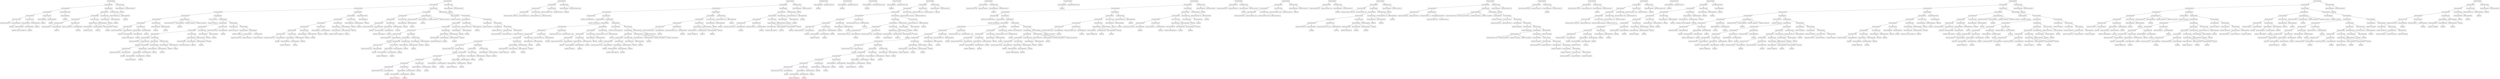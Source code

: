 digraph TreeVisitor {
"0x6030001d9c50" [label="StatementSeqNode" shape=box]
"0x6030001d9bf0" [label="StatementSeqNode" shape=box]
"0x6030001d99b0" [label="StatementSeqNode" shape=box]
"0x6030001d9950" [label="StatementSeqNode" shape=box]
"0x6030001d9920" [label="StatementSeqNode" shape=box]
"0x6030001d9860" [label="StatementMoveNode" shape=box]
"0x60200011c970" [label="ExpressionConstNode: 333" shape=box]
"0x6030001d9860" -> "0x60200011c970"
"0x60200011c9f0" [label="ExpressionTempNode" shape=box]
"0x6040001bd5d0" [label="TempNode" shape=box]
"0x60200011c9f0" -> "0x6040001bd5d0"
"0x6030001d9860" -> "0x60200011c9f0"
"0x6030001d9920" -> "0x6030001d9860"
"0x6030001d98f0" [label="StatementMoveNode" shape=box]
"0x6040001bd610" [label="ExpressionCallNode" shape=box]
"0x60200011c950" [label="ExpressionNameNode" shape=box]
"0x6040001b7950" [label="LabelNode: System.out.println@2133" shape=box]
"0x60200011c950" -> "0x6040001b7950"
"0x6040001bd610" -> "0x60200011c950"
"0x60200011c9b0" [label="ExpressionTempNode" shape=box]
"0x6040001bd590" [label="TempNode" shape=box]
"0x60200011c9b0" -> "0x6040001bd590"
"0x6040001bd610" -> "0x60200011c9b0"
"0x6030001d98f0" -> "0x6040001bd610"
"0x60200011ca50" [label="ExpressionTempNode" shape=box]
"0x6040001bd690" [label="TempNode" shape=box]
"0x60200011ca50" -> "0x6040001bd690"
"0x6030001d98f0" -> "0x60200011ca50"
"0x6030001d9920" -> "0x6030001d98f0"
"0x6030001d9950" -> "0x6030001d9920"
"0x6030001d98c0" [label="StatementMoveNode" shape=box]
"0x60200011ca30" [label="ExpressionTempNode" shape=box]
"0x6040001bd650" [label="TempNode" shape=box]
"0x60200011ca30" -> "0x6040001bd650"
"0x6030001d98c0" -> "0x60200011ca30"
"0x60200011c930" [label="ExpressionTempNode" shape=box]
"0x6040001b91d0" [label="TempNode" shape=box]
"0x60200011c930" -> "0x6040001b91d0"
"0x6030001d98c0" -> "0x60200011c930"
"0x6030001d9950" -> "0x6030001d98c0"
"0x6030001d99b0" -> "0x6030001d9950"
"0x60200011ca90" [label="StatementExpressionNode" shape=box]
"0x60200011ca70" [label="ExpressionTempNode" shape=box]
"0x6040001b9190" [label="TempNode" shape=box]
"0x60200011ca70" -> "0x6040001b9190"
"0x60200011ca90" -> "0x60200011ca70"
"0x6030001d99b0" -> "0x60200011ca90"
"0x6030001d9bf0" -> "0x6030001d99b0"
"0x6030001d9bc0" [label="StatementSeqNode" shape=box]
"0x6030001d9b30" [label="StatementSeqNode" shape=box]
"0x6030001d9b00" [label="StatementSeqNode" shape=box]
"0x6030001d9a40" [label="StatementSeqNode" shape=box]
"0x6030001d99e0" [label="StatementMoveNode" shape=box]
"0x6040001bd6d0" [label="ExpressionLocalNode: v" shape=box]
"0x6030001d99e0" -> "0x6040001bd6d0"
"0x60200011cb70" [label="ExpressionTempNode" shape=box]
"0x6040001bd790" [label="TempNode" shape=box]
"0x60200011cb70" -> "0x6040001bd790"
"0x6030001d99e0" -> "0x60200011cb70"
"0x6030001d9a40" -> "0x6030001d99e0"
"0x6030001d9a10" [label="StatementMoveNode" shape=box]
"0x6040001bd710" [label="ExpressionLocalNode: this" shape=box]
"0x6030001d9a10" -> "0x6040001bd710"
"0x60200011cbf0" [label="ExpressionTempNode" shape=box]
"0x6040001bd810" [label="TempNode" shape=box]
"0x60200011cbf0" -> "0x6040001bd810"
"0x6030001d9a10" -> "0x60200011cbf0"
"0x6030001d9a40" -> "0x6030001d9a10"
"0x6030001d9b00" -> "0x6030001d9a40"
"0x6030001d9ad0" [label="StatementMoveNode" shape=box]
"0x6040001bd850" [label="ExpressionCallNode" shape=box]
"0x60200011cad0" [label="ExpressionNameNode" shape=box]
"0x6040001b7a10" [label="LabelNode: visit@2134" shape=box]
"0x60200011cad0" -> "0x6040001b7a10"
"0x6040001bd850" -> "0x60200011cad0"
"0x60200011cb30" [label="ExpressionTempNode" shape=box]
"0x6040001bd750" [label="TempNode" shape=box]
"0x60200011cb30" -> "0x6040001bd750"
"0x6040001bd850" -> "0x60200011cb30"
"0x60200011cbb0" [label="ExpressionTempNode" shape=box]
"0x6040001bd7d0" [label="TempNode" shape=box]
"0x60200011cbb0" -> "0x6040001bd7d0"
"0x6040001bd850" -> "0x60200011cbb0"
"0x6030001d9ad0" -> "0x6040001bd850"
"0x60200011cc50" [label="ExpressionTempNode" shape=box]
"0x6040001bd8d0" [label="TempNode" shape=box]
"0x60200011cc50" -> "0x6040001bd8d0"
"0x6030001d9ad0" -> "0x60200011cc50"
"0x6030001d9b00" -> "0x6030001d9ad0"
"0x6030001d9b30" -> "0x6030001d9b00"
"0x6030001d9aa0" [label="StatementMoveNode" shape=box]
"0x60200011cc30" [label="ExpressionTempNode" shape=box]
"0x6040001bd890" [label="TempNode" shape=box]
"0x60200011cc30" -> "0x6040001bd890"
"0x6030001d9aa0" -> "0x60200011cc30"
"0x60200011cab0" [label="ExpressionTempNode" shape=box]
"0x6040001b9310" [label="TempNode" shape=box]
"0x60200011cab0" -> "0x6040001b9310"
"0x6030001d9aa0" -> "0x60200011cab0"
"0x6030001d9b30" -> "0x6030001d9aa0"
"0x6030001d9bc0" -> "0x6030001d9b30"
"0x6030001d9b90" [label="StatementMoveNode" shape=box]
"0x6040001bd910" [label="ExpressionLocalNode: nti" shape=box]
"0x6030001d9b90" -> "0x6040001bd910"
"0x60200011cc70" [label="ExpressionTempNode" shape=box]
"0x6040001b92d0" [label="TempNode" shape=box]
"0x60200011cc70" -> "0x6040001b92d0"
"0x6030001d9b90" -> "0x60200011cc70"
"0x6030001d9bc0" -> "0x6030001d9b90"
"0x6030001d9bf0" -> "0x6030001d9bc0"
"0x6030001d9c50" -> "0x6030001d9bf0"
"0x6030001d9c20" [label="StatementMoveNode" shape=box]
"0x60200011ccb0" [label="ExpressionTempNode" shape=box]
"0x6040001b7b50" [label="TempNode" shape=box]
"0x60200011ccb0" -> "0x6040001b7b50"
"0x6030001d9c20" -> "0x60200011ccb0"
"0x60200011cc90" [label="ExpressionConstNode: 0" shape=box]
"0x6030001d9c20" -> "0x60200011cc90"
"0x6030001d9c50" -> "0x6030001d9c20"
"0x6030001dad30" [label="StatementSeqNode" shape=box]
"0x6030001dacd0" [label="StatementSeqNode" shape=box]
"0x6030001da610" [label="StatementSeqNode" shape=box]
"0x6030001da2e0" [label="StatementSeqNode" shape=box]
"0x6030001d9dd0" [label="StatementSeqNode" shape=box]
"0x6030001d9d70" [label="StatementSeqNode" shape=box]
"0x6030001d9d40" [label="StatementSeqNode" shape=box]
"0x6030001d9c80" [label="StatementMoveNode" shape=box]
"0x6040001bd950" [label="ExpressionLocalNode: node" shape=box]
"0x6030001d9c80" -> "0x6040001bd950"
"0x60200011cd90" [label="ExpressionTempNode" shape=box]
"0x6040001bd9d0" [label="TempNode" shape=box]
"0x60200011cd90" -> "0x6040001bd9d0"
"0x6030001d9c80" -> "0x60200011cd90"
"0x6030001d9d40" -> "0x6030001d9c80"
"0x6030001d9d10" [label="StatementMoveNode" shape=box]
"0x6040001bda10" [label="ExpressionCallNode" shape=box]
"0x60200011cd10" [label="ExpressionNameNode" shape=box]
"0x6040001b6e50" [label="LabelNode: GetHas_Left@2119" shape=box]
"0x60200011cd10" -> "0x6040001b6e50"
"0x6040001bda10" -> "0x60200011cd10"
"0x60200011cd50" [label="ExpressionTempNode" shape=box]
"0x6040001bd990" [label="TempNode" shape=box]
"0x60200011cd50" -> "0x6040001bd990"
"0x6040001bda10" -> "0x60200011cd50"
"0x6030001d9d10" -> "0x6040001bda10"
"0x60200011cdf0" [label="ExpressionTempNode" shape=box]
"0x6040001bda90" [label="TempNode" shape=box]
"0x60200011cdf0" -> "0x6040001bda90"
"0x6030001d9d10" -> "0x60200011cdf0"
"0x6030001d9d40" -> "0x6030001d9d10"
"0x6030001d9d70" -> "0x6030001d9d40"
"0x6030001d9ce0" [label="StatementMoveNode" shape=box]
"0x60200011cdd0" [label="ExpressionTempNode" shape=box]
"0x6040001bda50" [label="TempNode" shape=box]
"0x60200011cdd0" -> "0x6040001bda50"
"0x6030001d9ce0" -> "0x60200011cdd0"
"0x60200011ccf0" [label="ExpressionTempNode" shape=box]
"0x6040001b9450" [label="TempNode" shape=box]
"0x60200011ccf0" -> "0x6040001b9450"
"0x6030001d9ce0" -> "0x60200011ccf0"
"0x6030001d9d70" -> "0x6030001d9ce0"
"0x6030001d9dd0" -> "0x6030001d9d70"
"0x6040001bdad0" [label="StatementCJumpNode: 1" shape=box]
"0x60200011ccd0" [label="ExpressionConstNode: 0" shape=box]
"0x6040001bdad0" -> "0x60200011ccd0"
"0x60200011ce10" [label="ExpressionTempNode" shape=box]
"0x6040001b9410" [label="TempNode" shape=box]
"0x60200011ce10" -> "0x6040001b9410"
"0x6040001bdad0" -> "0x60200011ce10"
"0x6040001b7150" [label="LabelNode: if_false@2123" shape=box]
"0x6040001bdad0" -> "0x6040001b7150"
"0x6040001b7110" [label="LabelNode: if_true@2122" shape=box]
"0x6040001bdad0" -> "0x6040001b7110"
"0x6030001d9dd0" -> "0x6040001bdad0"
"0x6030001da2e0" -> "0x6030001d9dd0"
"0x6030001da2b0" [label="StatementSeqNode" shape=box]
"0x60200011ce30" [label="StatementLabelNode" shape=box]
"0x6040001b71d0" [label="LabelNode: if_true@2122" shape=box]
"0x60200011ce30" -> "0x6040001b71d0"
"0x6030001da2b0" -> "0x60200011ce30"
"0x6030001da280" [label="StatementSeqNode" shape=box]
"0x6030001da190" [label="StatementSeqNode" shape=box]
"0x6030001da100" [label="StatementSeqNode" shape=box]
"0x6030001da0d0" [label="StatementSeqNode" shape=box]
"0x6030001da010" [label="StatementSeqNode" shape=box]
"0x6030001d9f50" [label="StatementMoveNode" shape=box]
"0x6040001bdb10" [label="ExpressionLocalNode: this" shape=box]
"0x6030001d9f50" -> "0x6040001bdb10"
"0x60200011d050" [label="ExpressionTempNode" shape=box]
"0x6040001bdd10" [label="TempNode" shape=box]
"0x60200011d050" -> "0x6040001bdd10"
"0x6030001d9f50" -> "0x60200011d050"
"0x6030001da010" -> "0x6030001d9f50"
"0x6030001d9fe0" [label="StatementSeqNode" shape=box]
"0x6030001d9ef0" [label="StatementSeqNode" shape=box]
"0x6030001d9ec0" [label="StatementSeqNode" shape=box]
"0x6030001d9e00" [label="StatementMoveNode" shape=box]
"0x6040001bdb50" [label="ExpressionLocalNode: node" shape=box]
"0x6030001d9e00" -> "0x6040001bdb50"
"0x60200011cf50" [label="ExpressionTempNode" shape=box]
"0x6040001bdbd0" [label="TempNode" shape=box]
"0x60200011cf50" -> "0x6040001bdbd0"
"0x6030001d9e00" -> "0x60200011cf50"
"0x6030001d9ec0" -> "0x6030001d9e00"
"0x6030001d9e90" [label="StatementMoveNode" shape=box]
"0x6040001bdc10" [label="ExpressionCallNode" shape=box]
"0x60200011ced0" [label="ExpressionNameNode" shape=box]
"0x6040001b6fd0" [label="LabelNode: GetLeft@2121" shape=box]
"0x60200011ced0" -> "0x6040001b6fd0"
"0x6040001bdc10" -> "0x60200011ced0"
"0x60200011cf10" [label="ExpressionTempNode" shape=box]
"0x6040001bdb90" [label="TempNode" shape=box]
"0x60200011cf10" -> "0x6040001bdb90"
"0x6040001bdc10" -> "0x60200011cf10"
"0x6030001d9e90" -> "0x6040001bdc10"
"0x60200011cfb0" [label="ExpressionTempNode" shape=box]
"0x6040001bdc90" [label="TempNode" shape=box]
"0x60200011cfb0" -> "0x6040001bdc90"
"0x6030001d9e90" -> "0x60200011cfb0"
"0x6030001d9ec0" -> "0x6030001d9e90"
"0x6030001d9ef0" -> "0x6030001d9ec0"
"0x6030001d9e60" [label="StatementMoveNode" shape=box]
"0x60200011cf90" [label="ExpressionTempNode" shape=box]
"0x6040001bdc50" [label="TempNode" shape=box]
"0x60200011cf90" -> "0x6040001bdc50"
"0x6030001d9e60" -> "0x60200011cf90"
"0x60200011ceb0" [label="ExpressionTempNode" shape=box]
"0x6040001b95d0" [label="TempNode" shape=box]
"0x60200011ceb0" -> "0x6040001b95d0"
"0x6030001d9e60" -> "0x60200011ceb0"
"0x6030001d9ef0" -> "0x6030001d9e60"
"0x6030001d9fe0" -> "0x6030001d9ef0"
"0x6030001d9f80" [label="StatementMoveNode" shape=box]
"0x60200011cfd0" [label="ExpressionTempNode" shape=box]
"0x6040001b9590" [label="TempNode" shape=box]
"0x60200011cfd0" -> "0x6040001b9590"
"0x6030001d9f80" -> "0x60200011cfd0"
"0x60200011d0f0" [label="ExpressionTempNode" shape=box]
"0x6040001bdd90" [label="TempNode" shape=box]
"0x60200011d0f0" -> "0x6040001bdd90"
"0x6030001d9f80" -> "0x60200011d0f0"
"0x6030001d9fe0" -> "0x6030001d9f80"
"0x6030001da010" -> "0x6030001d9fe0"
"0x6030001da0d0" -> "0x6030001da010"
"0x6030001da0a0" [label="StatementMoveNode" shape=box]
"0x6040001bddd0" [label="ExpressionCallNode" shape=box]
"0x60200011ce70" [label="ExpressionNameNode" shape=box]
"0x6040001b6f10" [label="LabelNode: RecPrint@2120" shape=box]
"0x60200011ce70" -> "0x6040001b6f10"
"0x6040001bddd0" -> "0x60200011ce70"
"0x60200011d010" [label="ExpressionTempNode" shape=box]
"0x6040001bdcd0" [label="TempNode" shape=box]
"0x60200011d010" -> "0x6040001bdcd0"
"0x6040001bddd0" -> "0x60200011d010"
"0x60200011d0b0" [label="ExpressionTempNode" shape=box]
"0x6040001bdd50" [label="TempNode" shape=box]
"0x60200011d0b0" -> "0x6040001bdd50"
"0x6040001bddd0" -> "0x60200011d0b0"
"0x6030001da0a0" -> "0x6040001bddd0"
"0x60200011d130" [label="ExpressionTempNode" shape=box]
"0x6040001bde50" [label="TempNode" shape=box]
"0x60200011d130" -> "0x6040001bde50"
"0x6030001da0a0" -> "0x60200011d130"
"0x6030001da0d0" -> "0x6030001da0a0"
"0x6030001da100" -> "0x6030001da0d0"
"0x6030001da070" [label="StatementMoveNode" shape=box]
"0x60200011d110" [label="ExpressionTempNode" shape=box]
"0x6040001bde10" [label="TempNode" shape=box]
"0x60200011d110" -> "0x6040001bde10"
"0x6030001da070" -> "0x60200011d110"
"0x60200011ce50" [label="ExpressionTempNode" shape=box]
"0x6040001b9690" [label="TempNode" shape=box]
"0x60200011ce50" -> "0x6040001b9690"
"0x6030001da070" -> "0x60200011ce50"
"0x6030001da100" -> "0x6030001da070"
"0x6030001da190" -> "0x6030001da100"
"0x6030001da160" [label="StatementMoveNode" shape=box]
"0x6040001bde90" [label="ExpressionLocalNode: ntb" shape=box]
"0x6030001da160" -> "0x6040001bde90"
"0x60200011d150" [label="ExpressionTempNode" shape=box]
"0x6040001b9650" [label="TempNode" shape=box]
"0x60200011d150" -> "0x6040001b9650"
"0x6030001da160" -> "0x60200011d150"
"0x6030001da190" -> "0x6030001da160"
"0x6030001da280" -> "0x6030001da190"
"0x6030001da250" [label="StatementSeqNode" shape=box]
"0x60200011d170" [label="StatementJumpNode" shape=box]
"0x6040001b7190" [label="LabelNode: if_end@2124" shape=box]
"0x60200011d170" -> "0x6040001b7190"
"0x6030001da250" -> "0x60200011d170"
"0x6030001da220" [label="StatementSeqNode" shape=box]
"0x60200011d190" [label="StatementLabelNode" shape=box]
"0x6040001b7210" [label="LabelNode: if_false@2123" shape=box]
"0x60200011d190" -> "0x6040001b7210"
"0x6030001da220" -> "0x60200011d190"
"0x6030001da1f0" [label="StatementSeqNode" shape=box]
"0x6030001da1c0" [label="StatementMoveNode" shape=box]
"0x6040001bded0" [label="ExpressionLocalNode: ntb" shape=box]
"0x6030001da1c0" -> "0x6040001bded0"
"0x60200011d1b0" [label="ExpressionConstNode: 1" shape=box]
"0x6030001da1c0" -> "0x60200011d1b0"
"0x6030001da1f0" -> "0x6030001da1c0"
"0x60200011d1d0" [label="StatementLabelNode" shape=box]
"0x6040001b7250" [label="LabelNode: if_end@2124" shape=box]
"0x60200011d1d0" -> "0x6040001b7250"
"0x6030001da1f0" -> "0x60200011d1d0"
"0x6030001da220" -> "0x6030001da1f0"
"0x6030001da250" -> "0x6030001da220"
"0x6030001da280" -> "0x6030001da250"
"0x6030001da2b0" -> "0x6030001da280"
"0x6030001da2e0" -> "0x6030001da2b0"
"0x6030001da610" -> "0x6030001da2e0"
"0x6030001da5e0" [label="StatementSeqNode" shape=box]
"0x6030001da580" [label="StatementSeqNode" shape=box]
"0x6030001da550" [label="StatementSeqNode" shape=box]
"0x6030001da490" [label="StatementSeqNode" shape=box]
"0x6030001da400" [label="StatementSeqNode" shape=box]
"0x6030001da3d0" [label="StatementSeqNode" shape=box]
"0x6030001da310" [label="StatementMoveNode" shape=box]
"0x6040001bdf10" [label="ExpressionLocalNode: node" shape=box]
"0x6030001da310" -> "0x6040001bdf10"
"0x60200011d2d0" [label="ExpressionTempNode" shape=box]
"0x6040001bdf90" [label="TempNode" shape=box]
"0x60200011d2d0" -> "0x6040001bdf90"
"0x6030001da310" -> "0x60200011d2d0"
"0x6030001da3d0" -> "0x6030001da310"
"0x6030001da3a0" [label="StatementMoveNode" shape=box]
"0x6040001bdfd0" [label="ExpressionCallNode" shape=box]
"0x60200011d250" [label="ExpressionNameNode" shape=box]
"0x6040001b72d0" [label="LabelNode: GetKey@2125" shape=box]
"0x60200011d250" -> "0x6040001b72d0"
"0x6040001bdfd0" -> "0x60200011d250"
"0x60200011d290" [label="ExpressionTempNode" shape=box]
"0x6040001bdf50" [label="TempNode" shape=box]
"0x60200011d290" -> "0x6040001bdf50"
"0x6040001bdfd0" -> "0x60200011d290"
"0x6030001da3a0" -> "0x6040001bdfd0"
"0x60200011d330" [label="ExpressionTempNode" shape=box]
"0x6040001be050" [label="TempNode" shape=box]
"0x60200011d330" -> "0x6040001be050"
"0x6030001da3a0" -> "0x60200011d330"
"0x6030001da3d0" -> "0x6030001da3a0"
"0x6030001da400" -> "0x6030001da3d0"
"0x6030001da370" [label="StatementMoveNode" shape=box]
"0x60200011d310" [label="ExpressionTempNode" shape=box]
"0x6040001be010" [label="TempNode" shape=box]
"0x60200011d310" -> "0x6040001be010"
"0x6030001da370" -> "0x60200011d310"
"0x60200011d230" [label="ExpressionTempNode" shape=box]
"0x6040001b9810" [label="TempNode" shape=box]
"0x60200011d230" -> "0x6040001b9810"
"0x6030001da370" -> "0x60200011d230"
"0x6030001da400" -> "0x6030001da370"
"0x6030001da490" -> "0x6030001da400"
"0x6030001da460" [label="StatementMoveNode" shape=box]
"0x60200011d350" [label="ExpressionTempNode" shape=box]
"0x6040001b97d0" [label="TempNode" shape=box]
"0x60200011d350" -> "0x6040001b97d0"
"0x6030001da460" -> "0x60200011d350"
"0x60200011d3f0" [label="ExpressionTempNode" shape=box]
"0x6040001be0d0" [label="TempNode" shape=box]
"0x60200011d3f0" -> "0x6040001be0d0"
"0x6030001da460" -> "0x60200011d3f0"
"0x6030001da490" -> "0x6030001da460"
"0x6030001da550" -> "0x6030001da490"
"0x6030001da520" [label="StatementMoveNode" shape=box]
"0x6040001be110" [label="ExpressionCallNode" shape=box]
"0x60200011d210" [label="ExpressionNameNode" shape=box]
"0x6040001b7390" [label="LabelNode: System.out.println@2126" shape=box]
"0x60200011d210" -> "0x6040001b7390"
"0x6040001be110" -> "0x60200011d210"
"0x60200011d3b0" [label="ExpressionTempNode" shape=box]
"0x6040001be090" [label="TempNode" shape=box]
"0x60200011d3b0" -> "0x6040001be090"
"0x6040001be110" -> "0x60200011d3b0"
"0x6030001da520" -> "0x6040001be110"
"0x60200011d450" [label="ExpressionTempNode" shape=box]
"0x6040001be190" [label="TempNode" shape=box]
"0x60200011d450" -> "0x6040001be190"
"0x6030001da520" -> "0x60200011d450"
"0x6030001da550" -> "0x6030001da520"
"0x6030001da580" -> "0x6030001da550"
"0x6030001da4f0" [label="StatementMoveNode" shape=box]
"0x60200011d430" [label="ExpressionTempNode" shape=box]
"0x6040001be150" [label="TempNode" shape=box]
"0x60200011d430" -> "0x6040001be150"
"0x6030001da4f0" -> "0x60200011d430"
"0x60200011d1f0" [label="ExpressionTempNode" shape=box]
"0x6040001b98d0" [label="TempNode" shape=box]
"0x60200011d1f0" -> "0x6040001b98d0"
"0x6030001da4f0" -> "0x60200011d1f0"
"0x6030001da580" -> "0x6030001da4f0"
"0x6030001da5e0" -> "0x6030001da580"
"0x60200011d490" [label="StatementExpressionNode" shape=box]
"0x60200011d470" [label="ExpressionTempNode" shape=box]
"0x6040001b9890" [label="TempNode" shape=box]
"0x60200011d470" -> "0x6040001b9890"
"0x60200011d490" -> "0x60200011d470"
"0x6030001da5e0" -> "0x60200011d490"
"0x6030001da610" -> "0x6030001da5e0"
"0x6030001dacd0" -> "0x6030001da610"
"0x6030001daca0" [label="StatementSeqNode" shape=box]
"0x6030001da790" [label="StatementSeqNode" shape=box]
"0x6030001da730" [label="StatementSeqNode" shape=box]
"0x6030001da700" [label="StatementSeqNode" shape=box]
"0x6030001da640" [label="StatementMoveNode" shape=box]
"0x6040001be1d0" [label="ExpressionLocalNode: node" shape=box]
"0x6030001da640" -> "0x6040001be1d0"
"0x60200011d570" [label="ExpressionTempNode" shape=box]
"0x6040001be250" [label="TempNode" shape=box]
"0x60200011d570" -> "0x6040001be250"
"0x6030001da640" -> "0x60200011d570"
"0x6030001da700" -> "0x6030001da640"
"0x6030001da6d0" [label="StatementMoveNode" shape=box]
"0x6040001be290" [label="ExpressionCallNode" shape=box]
"0x60200011d4f0" [label="ExpressionNameNode" shape=box]
"0x6040001b7450" [label="LabelNode: GetHas_Right@2127" shape=box]
"0x60200011d4f0" -> "0x6040001b7450"
"0x6040001be290" -> "0x60200011d4f0"
"0x60200011d530" [label="ExpressionTempNode" shape=box]
"0x6040001be210" [label="TempNode" shape=box]
"0x60200011d530" -> "0x6040001be210"
"0x6040001be290" -> "0x60200011d530"
"0x6030001da6d0" -> "0x6040001be290"
"0x60200011d5d0" [label="ExpressionTempNode" shape=box]
"0x6040001be310" [label="TempNode" shape=box]
"0x60200011d5d0" -> "0x6040001be310"
"0x6030001da6d0" -> "0x60200011d5d0"
"0x6030001da700" -> "0x6030001da6d0"
"0x6030001da730" -> "0x6030001da700"
"0x6030001da6a0" [label="StatementMoveNode" shape=box]
"0x60200011d5b0" [label="ExpressionTempNode" shape=box]
"0x6040001be2d0" [label="TempNode" shape=box]
"0x60200011d5b0" -> "0x6040001be2d0"
"0x6030001da6a0" -> "0x60200011d5b0"
"0x60200011d4d0" [label="ExpressionTempNode" shape=box]
"0x6040001b99d0" [label="TempNode" shape=box]
"0x60200011d4d0" -> "0x6040001b99d0"
"0x6030001da6a0" -> "0x60200011d4d0"
"0x6030001da730" -> "0x6030001da6a0"
"0x6030001da790" -> "0x6030001da730"
"0x6040001be350" [label="StatementCJumpNode: 1" shape=box]
"0x60200011d4b0" [label="ExpressionConstNode: 0" shape=box]
"0x6040001be350" -> "0x60200011d4b0"
"0x60200011d5f0" [label="ExpressionTempNode" shape=box]
"0x6040001b9990" [label="TempNode" shape=box]
"0x60200011d5f0" -> "0x6040001b9990"
"0x6040001be350" -> "0x60200011d5f0"
"0x6040001b7750" [label="LabelNode: if_false@2131" shape=box]
"0x6040001be350" -> "0x6040001b7750"
"0x6040001b7710" [label="LabelNode: if_true@2130" shape=box]
"0x6040001be350" -> "0x6040001b7710"
"0x6030001da790" -> "0x6040001be350"
"0x6030001daca0" -> "0x6030001da790"
"0x6030001dac70" [label="StatementSeqNode" shape=box]
"0x60200011d610" [label="StatementLabelNode" shape=box]
"0x6040001b77d0" [label="LabelNode: if_true@2130" shape=box]
"0x60200011d610" -> "0x6040001b77d0"
"0x6030001dac70" -> "0x60200011d610"
"0x6030001dac40" [label="StatementSeqNode" shape=box]
"0x6030001dab50" [label="StatementSeqNode" shape=box]
"0x6030001daac0" [label="StatementSeqNode" shape=box]
"0x6030001daa90" [label="StatementSeqNode" shape=box]
"0x6030001da9d0" [label="StatementSeqNode" shape=box]
"0x6030001da910" [label="StatementMoveNode" shape=box]
"0x6040001be390" [label="ExpressionLocalNode: this" shape=box]
"0x6030001da910" -> "0x6040001be390"
"0x60200011d830" [label="ExpressionTempNode" shape=box]
"0x6040001be590" [label="TempNode" shape=box]
"0x60200011d830" -> "0x6040001be590"
"0x6030001da910" -> "0x60200011d830"
"0x6030001da9d0" -> "0x6030001da910"
"0x6030001da9a0" [label="StatementSeqNode" shape=box]
"0x6030001da8b0" [label="StatementSeqNode" shape=box]
"0x6030001da880" [label="StatementSeqNode" shape=box]
"0x6030001da7c0" [label="StatementMoveNode" shape=box]
"0x6040001be3d0" [label="ExpressionLocalNode: node" shape=box]
"0x6030001da7c0" -> "0x6040001be3d0"
"0x60200011d730" [label="ExpressionTempNode" shape=box]
"0x6040001be450" [label="TempNode" shape=box]
"0x60200011d730" -> "0x6040001be450"
"0x6030001da7c0" -> "0x60200011d730"
"0x6030001da880" -> "0x6030001da7c0"
"0x6030001da850" [label="StatementMoveNode" shape=box]
"0x6040001be490" [label="ExpressionCallNode" shape=box]
"0x60200011d6b0" [label="ExpressionNameNode" shape=box]
"0x6040001b75d0" [label="LabelNode: GetRight@2129" shape=box]
"0x60200011d6b0" -> "0x6040001b75d0"
"0x6040001be490" -> "0x60200011d6b0"
"0x60200011d6f0" [label="ExpressionTempNode" shape=box]
"0x6040001be410" [label="TempNode" shape=box]
"0x60200011d6f0" -> "0x6040001be410"
"0x6040001be490" -> "0x60200011d6f0"
"0x6030001da850" -> "0x6040001be490"
"0x60200011d790" [label="ExpressionTempNode" shape=box]
"0x6040001be510" [label="TempNode" shape=box]
"0x60200011d790" -> "0x6040001be510"
"0x6030001da850" -> "0x60200011d790"
"0x6030001da880" -> "0x6030001da850"
"0x6030001da8b0" -> "0x6030001da880"
"0x6030001da820" [label="StatementMoveNode" shape=box]
"0x60200011d770" [label="ExpressionTempNode" shape=box]
"0x6040001be4d0" [label="TempNode" shape=box]
"0x60200011d770" -> "0x6040001be4d0"
"0x6030001da820" -> "0x60200011d770"
"0x60200011d690" [label="ExpressionTempNode" shape=box]
"0x6040001b9b50" [label="TempNode" shape=box]
"0x60200011d690" -> "0x6040001b9b50"
"0x6030001da820" -> "0x60200011d690"
"0x6030001da8b0" -> "0x6030001da820"
"0x6030001da9a0" -> "0x6030001da8b0"
"0x6030001da940" [label="StatementMoveNode" shape=box]
"0x60200011d7b0" [label="ExpressionTempNode" shape=box]
"0x6040001b9b10" [label="TempNode" shape=box]
"0x60200011d7b0" -> "0x6040001b9b10"
"0x6030001da940" -> "0x60200011d7b0"
"0x60200011d8d0" [label="ExpressionTempNode" shape=box]
"0x6040001be610" [label="TempNode" shape=box]
"0x60200011d8d0" -> "0x6040001be610"
"0x6030001da940" -> "0x60200011d8d0"
"0x6030001da9a0" -> "0x6030001da940"
"0x6030001da9d0" -> "0x6030001da9a0"
"0x6030001daa90" -> "0x6030001da9d0"
"0x6030001daa60" [label="StatementMoveNode" shape=box]
"0x6040001be650" [label="ExpressionCallNode" shape=box]
"0x60200011d650" [label="ExpressionNameNode" shape=box]
"0x6040001b7510" [label="LabelNode: RecPrint@2128" shape=box]
"0x60200011d650" -> "0x6040001b7510"
"0x6040001be650" -> "0x60200011d650"
"0x60200011d7f0" [label="ExpressionTempNode" shape=box]
"0x6040001be550" [label="TempNode" shape=box]
"0x60200011d7f0" -> "0x6040001be550"
"0x6040001be650" -> "0x60200011d7f0"
"0x60200011d890" [label="ExpressionTempNode" shape=box]
"0x6040001be5d0" [label="TempNode" shape=box]
"0x60200011d890" -> "0x6040001be5d0"
"0x6040001be650" -> "0x60200011d890"
"0x6030001daa60" -> "0x6040001be650"
"0x60200011d910" [label="ExpressionTempNode" shape=box]
"0x6040001be6d0" [label="TempNode" shape=box]
"0x60200011d910" -> "0x6040001be6d0"
"0x6030001daa60" -> "0x60200011d910"
"0x6030001daa90" -> "0x6030001daa60"
"0x6030001daac0" -> "0x6030001daa90"
"0x6030001daa30" [label="StatementMoveNode" shape=box]
"0x60200011d8f0" [label="ExpressionTempNode" shape=box]
"0x6040001be690" [label="TempNode" shape=box]
"0x60200011d8f0" -> "0x6040001be690"
"0x6030001daa30" -> "0x60200011d8f0"
"0x60200011d630" [label="ExpressionTempNode" shape=box]
"0x6040001b9c10" [label="TempNode" shape=box]
"0x60200011d630" -> "0x6040001b9c10"
"0x6030001daa30" -> "0x60200011d630"
"0x6030001daac0" -> "0x6030001daa30"
"0x6030001dab50" -> "0x6030001daac0"
"0x6030001dab20" [label="StatementMoveNode" shape=box]
"0x6040001be710" [label="ExpressionLocalNode: ntb" shape=box]
"0x6030001dab20" -> "0x6040001be710"
"0x60200011d930" [label="ExpressionTempNode" shape=box]
"0x6040001b9bd0" [label="TempNode" shape=box]
"0x60200011d930" -> "0x6040001b9bd0"
"0x6030001dab20" -> "0x60200011d930"
"0x6030001dab50" -> "0x6030001dab20"
"0x6030001dac40" -> "0x6030001dab50"
"0x6030001dac10" [label="StatementSeqNode" shape=box]
"0x60200011d950" [label="StatementJumpNode" shape=box]
"0x6040001b7790" [label="LabelNode: if_end@2132" shape=box]
"0x60200011d950" -> "0x6040001b7790"
"0x6030001dac10" -> "0x60200011d950"
"0x6030001dabe0" [label="StatementSeqNode" shape=box]
"0x60200011d970" [label="StatementLabelNode" shape=box]
"0x6040001b7810" [label="LabelNode: if_false@2131" shape=box]
"0x60200011d970" -> "0x6040001b7810"
"0x6030001dabe0" -> "0x60200011d970"
"0x6030001dabb0" [label="StatementSeqNode" shape=box]
"0x6030001dab80" [label="StatementMoveNode" shape=box]
"0x6040001be750" [label="ExpressionLocalNode: ntb" shape=box]
"0x6030001dab80" -> "0x6040001be750"
"0x60200011d990" [label="ExpressionConstNode: 1" shape=box]
"0x6030001dab80" -> "0x60200011d990"
"0x6030001dabb0" -> "0x6030001dab80"
"0x60200011d9b0" [label="StatementLabelNode" shape=box]
"0x6040001b7850" [label="LabelNode: if_end@2132" shape=box]
"0x60200011d9b0" -> "0x6040001b7850"
"0x6030001dabb0" -> "0x60200011d9b0"
"0x6030001dabe0" -> "0x6030001dabb0"
"0x6030001dac10" -> "0x6030001dabe0"
"0x6030001dac40" -> "0x6030001dac10"
"0x6030001dac70" -> "0x6030001dac40"
"0x6030001daca0" -> "0x6030001dac70"
"0x6030001dacd0" -> "0x6030001daca0"
"0x6030001dad30" -> "0x6030001dacd0"
"0x6030001dad00" [label="StatementMoveNode" shape=box]
"0x60200011d9f0" [label="ExpressionTempNode" shape=box]
"0x6040001b78d0" [label="TempNode" shape=box]
"0x60200011d9f0" -> "0x6040001b78d0"
"0x6030001dad00" -> "0x60200011d9f0"
"0x60200011d9d0" [label="ExpressionConstNode: 1" shape=box]
"0x6030001dad00" -> "0x60200011d9d0"
"0x6030001dad30" -> "0x6030001dad00"
"0x6030001dae80" [label="StatementSeqNode" shape=box]
"0x6030001dae20" [label="StatementSeqNode" shape=box]
"0x6030001dadc0" [label="StatementSeqNode" shape=box]
"0x6030001dad60" [label="StatementMoveNode" shape=box]
"0x6040001be7d0" [label="ExpressionLocalNode: current_node" shape=box]
"0x6030001dad60" -> "0x6040001be7d0"
"0x6040001be790" [label="ExpressionLocalNode: this" shape=box]
"0x6030001dad60" -> "0x6040001be790"
"0x6030001dadc0" -> "0x6030001dad60"
"0x6030001dad90" [label="StatementMoveNode" shape=box]
"0x6040001be810" [label="ExpressionLocalNode: cont" shape=box]
"0x6030001dad90" -> "0x6040001be810"
"0x60200011da10" [label="ExpressionConstNode: 1" shape=box]
"0x6030001dad90" -> "0x60200011da10"
"0x6030001dadc0" -> "0x6030001dad90"
"0x6030001dae20" -> "0x6030001dadc0"
"0x6030001dadf0" [label="StatementMoveNode" shape=box]
"0x6040001be850" [label="ExpressionLocalNode: ifound" shape=box]
"0x6030001dadf0" -> "0x6040001be850"
"0x60200011da30" [label="ExpressionConstNode: 0" shape=box]
"0x6030001dadf0" -> "0x60200011da30"
"0x6030001dae20" -> "0x6030001dadf0"
"0x6030001dae80" -> "0x6030001dae20"
"0x6030001dae50" [label="StatementMoveNode" shape=box]
"0x60200011da50" [label="ExpressionTempNode" shape=box]
"0x6040001b6c10" [label="TempNode" shape=box]
"0x60200011da50" -> "0x6040001b6c10"
"0x6030001dae50" -> "0x60200011da50"
"0x6040001be890" [label="ExpressionLocalNode: ifound" shape=box]
"0x6030001dae50" -> "0x6040001be890"
"0x6030001dae80" -> "0x6030001dae50"
"0x6030001dbd50" [label="StatementSeqNode" shape=box]
"0x6030001dbcf0" [label="StatementSeqNode" shape=box]
"0x6030001dbab0" [label="StatementSeqNode" shape=box]
"0x6030001db870" [label="StatementSeqNode" shape=box]
"0x60200011da70" [label="StatementJumpNode" shape=box]
"0x6040001b6610" [label="LabelNode: while_conditional@2113" shape=box]
"0x60200011da70" -> "0x6040001b6610"
"0x6030001db870" -> "0x60200011da70"
"0x6030001db840" [label="StatementSeqNode" shape=box]
"0x60200011da90" [label="StatementLabelNode" shape=box]
"0x6040001b6750" [label="LabelNode: while_true@2114" shape=box]
"0x60200011da90" -> "0x6040001b6750"
"0x6030001db840" -> "0x60200011da90"
"0x6030001db810" [label="StatementSeqNode" shape=box]
"0x6030001db600" [label="StatementSeqNode" shape=box]
"0x6030001db420" [label="StatementSeqNode" shape=box]
"0x6030001db3c0" [label="StatementSeqNode" shape=box]
"0x6030001db330" [label="StatementSeqNode" shape=box]
"0x6030001db300" [label="StatementSeqNode" shape=box]
"0x6030001db240" [label="StatementSeqNode" shape=box]
"0x6030001db180" [label="StatementMoveNode" shape=box]
"0x6040001be8d0" [label="ExpressionLocalNode: c_node" shape=box]
"0x6030001db180" -> "0x6040001be8d0"
"0x60200011de10" [label="ExpressionTempNode" shape=box]
"0x6040001bec10" [label="TempNode" shape=box]
"0x60200011de10" -> "0x6040001bec10"
"0x6030001db180" -> "0x60200011de10"
"0x6030001db240" -> "0x6030001db180"
"0x6030001db210" [label="StatementSeqNode" shape=box]
"0x6030001db120" [label="StatementSeqNode" shape=box]
"0x6030001db0f0" [label="StatementSeqNode" shape=box]
"0x6030001db030" [label="StatementSeqNode" shape=box]
"0x6030001dafa0" [label="StatementSeqNode" shape=box]
"0x6030001daf70" [label="StatementSeqNode" shape=box]
"0x6030001daeb0" [label="StatementMoveNode" shape=box]
"0x6040001be910" [label="ExpressionLocalNode: c_node" shape=box]
"0x6030001daeb0" -> "0x6040001be910"
"0x60200011dbf0" [label="ExpressionTempNode" shape=box]
"0x6040001be990" [label="TempNode" shape=box]
"0x60200011dbf0" -> "0x6040001be990"
"0x6030001daeb0" -> "0x60200011dbf0"
"0x6030001daf70" -> "0x6030001daeb0"
"0x6030001daf40" [label="StatementMoveNode" shape=box]
"0x6040001be9d0" [label="ExpressionCallNode" shape=box]
"0x60200011db70" [label="ExpressionNameNode" shape=box]
"0x6040001b6390" [label="LabelNode: GetLeft@2111" shape=box]
"0x60200011db70" -> "0x6040001b6390"
"0x6040001be9d0" -> "0x60200011db70"
"0x60200011dbb0" [label="ExpressionTempNode" shape=box]
"0x6040001be950" [label="TempNode" shape=box]
"0x60200011dbb0" -> "0x6040001be950"
"0x6040001be9d0" -> "0x60200011dbb0"
"0x6030001daf40" -> "0x6040001be9d0"
"0x60200011dc50" [label="ExpressionTempNode" shape=box]
"0x6040001bea50" [label="TempNode" shape=box]
"0x60200011dc50" -> "0x6040001bea50"
"0x6030001daf40" -> "0x60200011dc50"
"0x6030001daf70" -> "0x6030001daf40"
"0x6030001dafa0" -> "0x6030001daf70"
"0x6030001daf10" [label="StatementMoveNode" shape=box]
"0x60200011dc30" [label="ExpressionTempNode" shape=box]
"0x6040001bea10" [label="TempNode" shape=box]
"0x60200011dc30" -> "0x6040001bea10"
"0x6030001daf10" -> "0x60200011dc30"
"0x60200011db50" [label="ExpressionTempNode" shape=box]
"0x6040001b9f10" [label="TempNode" shape=box]
"0x60200011db50" -> "0x6040001b9f10"
"0x6030001daf10" -> "0x60200011db50"
"0x6030001dafa0" -> "0x6030001daf10"
"0x6030001db030" -> "0x6030001dafa0"
"0x6030001db000" [label="StatementMoveNode" shape=box]
"0x60200011dc70" [label="ExpressionTempNode" shape=box]
"0x6040001b9ed0" [label="TempNode" shape=box]
"0x60200011dc70" -> "0x6040001b9ed0"
"0x6030001db000" -> "0x60200011dc70"
"0x60200011dd10" [label="ExpressionTempNode" shape=box]
"0x6040001bead0" [label="TempNode" shape=box]
"0x60200011dd10" -> "0x6040001bead0"
"0x6030001db000" -> "0x60200011dd10"
"0x6030001db030" -> "0x6030001db000"
"0x6030001db0f0" -> "0x6030001db030"
"0x6030001db0c0" [label="StatementMoveNode" shape=box]
"0x6040001beb10" [label="ExpressionCallNode" shape=box]
"0x60200011db30" [label="ExpressionNameNode" shape=box]
"0x6040001b6310" [label="LabelNode: GetKey@2110" shape=box]
"0x60200011db30" -> "0x6040001b6310"
"0x6040001beb10" -> "0x60200011db30"
"0x60200011dcd0" [label="ExpressionTempNode" shape=box]
"0x6040001bea90" [label="TempNode" shape=box]
"0x60200011dcd0" -> "0x6040001bea90"
"0x6040001beb10" -> "0x60200011dcd0"
"0x6030001db0c0" -> "0x6040001beb10"
"0x60200011dd70" [label="ExpressionTempNode" shape=box]
"0x6040001beb90" [label="TempNode" shape=box]
"0x60200011dd70" -> "0x6040001beb90"
"0x6030001db0c0" -> "0x60200011dd70"
"0x6030001db0f0" -> "0x6030001db0c0"
"0x6030001db120" -> "0x6030001db0f0"
"0x6030001db090" [label="StatementMoveNode" shape=box]
"0x60200011dd50" [label="ExpressionTempNode" shape=box]
"0x6040001beb50" [label="TempNode" shape=box]
"0x60200011dd50" -> "0x6040001beb50"
"0x6030001db090" -> "0x60200011dd50"
"0x60200011db10" [label="ExpressionTempNode" shape=box]
"0x6040001b9fd0" [label="TempNode" shape=box]
"0x60200011db10" -> "0x6040001b9fd0"
"0x6030001db090" -> "0x60200011db10"
"0x6030001db120" -> "0x6030001db090"
"0x6030001db210" -> "0x6030001db120"
"0x6030001db1b0" [label="StatementMoveNode" shape=box]
"0x60200011dd90" [label="ExpressionTempNode" shape=box]
"0x6040001b9f90" [label="TempNode" shape=box]
"0x60200011dd90" -> "0x6040001b9f90"
"0x6030001db1b0" -> "0x60200011dd90"
"0x60200011deb0" [label="ExpressionTempNode" shape=box]
"0x6040001bec90" [label="TempNode" shape=box]
"0x60200011deb0" -> "0x6040001bec90"
"0x6030001db1b0" -> "0x60200011deb0"
"0x6030001db210" -> "0x6030001db1b0"
"0x6030001db240" -> "0x6030001db210"
"0x6030001db300" -> "0x6030001db240"
"0x6030001db2d0" [label="StatementMoveNode" shape=box]
"0x6040001becd0" [label="ExpressionCallNode" shape=box]
"0x60200011dad0" [label="ExpressionNameNode" shape=box]
"0x6040001b6250" [label="LabelNode: SetKey@2109" shape=box]
"0x60200011dad0" -> "0x6040001b6250"
"0x6040001becd0" -> "0x60200011dad0"
"0x60200011ddd0" [label="ExpressionTempNode" shape=box]
"0x6040001bebd0" [label="TempNode" shape=box]
"0x60200011ddd0" -> "0x6040001bebd0"
"0x6040001becd0" -> "0x60200011ddd0"
"0x60200011de70" [label="ExpressionTempNode" shape=box]
"0x6040001bec50" [label="TempNode" shape=box]
"0x60200011de70" -> "0x6040001bec50"
"0x6040001becd0" -> "0x60200011de70"
"0x6030001db2d0" -> "0x6040001becd0"
"0x60200011def0" [label="ExpressionTempNode" shape=box]
"0x6040001bed50" [label="TempNode" shape=box]
"0x60200011def0" -> "0x6040001bed50"
"0x6030001db2d0" -> "0x60200011def0"
"0x6030001db300" -> "0x6030001db2d0"
"0x6030001db330" -> "0x6030001db300"
"0x6030001db2a0" [label="StatementMoveNode" shape=box]
"0x60200011ded0" [label="ExpressionTempNode" shape=box]
"0x6040001bed10" [label="TempNode" shape=box]
"0x60200011ded0" -> "0x6040001bed10"
"0x6030001db2a0" -> "0x60200011ded0"
"0x60200011dab0" [label="ExpressionTempNode" shape=box]
"0x6040001ba090" [label="TempNode" shape=box]
"0x60200011dab0" -> "0x6040001ba090"
"0x6030001db2a0" -> "0x60200011dab0"
"0x6030001db330" -> "0x6030001db2a0"
"0x6030001db3c0" -> "0x6030001db330"
"0x6030001db390" [label="StatementMoveNode" shape=box]
"0x6040001bed90" [label="ExpressionLocalNode: ntb" shape=box]
"0x6030001db390" -> "0x6040001bed90"
"0x60200011df10" [label="ExpressionTempNode" shape=box]
"0x6040001ba050" [label="TempNode" shape=box]
"0x60200011df10" -> "0x6040001ba050"
"0x6030001db390" -> "0x60200011df10"
"0x6030001db3c0" -> "0x6030001db390"
"0x6030001db420" -> "0x6030001db3c0"
"0x6030001db3f0" [label="StatementMoveNode" shape=box]
"0x6040001bee10" [label="ExpressionLocalNode: p_node" shape=box]
"0x6030001db3f0" -> "0x6040001bee10"
"0x6040001bedd0" [label="ExpressionLocalNode: c_node" shape=box]
"0x6030001db3f0" -> "0x6040001bedd0"
"0x6030001db420" -> "0x6030001db3f0"
"0x6030001db600" -> "0x6030001db420"
"0x6030001db5d0" [label="StatementSeqNode" shape=box]
"0x6030001db540" [label="StatementSeqNode" shape=box]
"0x6030001db510" [label="StatementSeqNode" shape=box]
"0x6030001db450" [label="StatementMoveNode" shape=box]
"0x6040001bee50" [label="ExpressionLocalNode: c_node" shape=box]
"0x6030001db450" -> "0x6040001bee50"
"0x60200011dfd0" [label="ExpressionTempNode" shape=box]
"0x6040001beed0" [label="TempNode" shape=box]
"0x60200011dfd0" -> "0x6040001beed0"
"0x6030001db450" -> "0x60200011dfd0"
"0x6030001db510" -> "0x6030001db450"
"0x6030001db4e0" [label="StatementMoveNode" shape=box]
"0x6040001bef10" [label="ExpressionCallNode" shape=box]
"0x60200011df50" [label="ExpressionNameNode" shape=box]
"0x6040001b6510" [label="LabelNode: GetLeft@2112" shape=box]
"0x60200011df50" -> "0x6040001b6510"
"0x6040001bef10" -> "0x60200011df50"
"0x60200011df90" [label="ExpressionTempNode" shape=box]
"0x6040001bee90" [label="TempNode" shape=box]
"0x60200011df90" -> "0x6040001bee90"
"0x6040001bef10" -> "0x60200011df90"
"0x6030001db4e0" -> "0x6040001bef10"
"0x60200011e030" [label="ExpressionTempNode" shape=box]
"0x6040001bef90" [label="TempNode" shape=box]
"0x60200011e030" -> "0x6040001bef90"
"0x6030001db4e0" -> "0x60200011e030"
"0x6030001db510" -> "0x6030001db4e0"
"0x6030001db540" -> "0x6030001db510"
"0x6030001db4b0" [label="StatementMoveNode" shape=box]
"0x60200011e010" [label="ExpressionTempNode" shape=box]
"0x6040001bef50" [label="TempNode" shape=box]
"0x60200011e010" -> "0x6040001bef50"
"0x6030001db4b0" -> "0x60200011e010"
"0x60200011df30" [label="ExpressionTempNode" shape=box]
"0x6040001ba250" [label="TempNode" shape=box]
"0x60200011df30" -> "0x6040001ba250"
"0x6030001db4b0" -> "0x60200011df30"
"0x6030001db540" -> "0x6030001db4b0"
"0x6030001db5d0" -> "0x6030001db540"
"0x6030001db5a0" [label="StatementMoveNode" shape=box]
"0x6040001befd0" [label="ExpressionLocalNode: c_node" shape=box]
"0x6030001db5a0" -> "0x6040001befd0"
"0x60200011e050" [label="ExpressionTempNode" shape=box]
"0x6040001ba210" [label="TempNode" shape=box]
"0x60200011e050" -> "0x6040001ba210"
"0x6030001db5a0" -> "0x60200011e050"
"0x6030001db5d0" -> "0x6030001db5a0"
"0x6030001db600" -> "0x6030001db5d0"
"0x6030001db810" -> "0x6030001db600"
"0x6030001db7e0" [label="StatementSeqNode" shape=box]
"0x60200011e070" [label="StatementLabelNode" shape=box]
"0x6040001b6710" [label="LabelNode: while_conditional@2113" shape=box]
"0x60200011e070" -> "0x6040001b6710"
"0x6030001db7e0" -> "0x60200011e070"
"0x6030001db7b0" [label="StatementSeqNode" shape=box]
"0x6030001db780" [label="StatementSeqNode" shape=box]
"0x6030001db720" [label="StatementSeqNode" shape=box]
"0x6030001db6f0" [label="StatementSeqNode" shape=box]
"0x6030001db630" [label="StatementMoveNode" shape=box]
"0x6040001bf010" [label="ExpressionLocalNode: c_node" shape=box]
"0x6030001db630" -> "0x6040001bf010"
"0x60200011e150" [label="ExpressionTempNode" shape=box]
"0x6040001bf090" [label="TempNode" shape=box]
"0x60200011e150" -> "0x6040001bf090"
"0x6030001db630" -> "0x60200011e150"
"0x6030001db6f0" -> "0x6030001db630"
"0x6030001db6c0" [label="StatementMoveNode" shape=box]
"0x6040001bf0d0" [label="ExpressionCallNode" shape=box]
"0x60200011e0d0" [label="ExpressionNameNode" shape=box]
"0x6040001b6190" [label="LabelNode: GetHas_Left@2108" shape=box]
"0x60200011e0d0" -> "0x6040001b6190"
"0x6040001bf0d0" -> "0x60200011e0d0"
"0x60200011e110" [label="ExpressionTempNode" shape=box]
"0x6040001bf050" [label="TempNode" shape=box]
"0x60200011e110" -> "0x6040001bf050"
"0x6040001bf0d0" -> "0x60200011e110"
"0x6030001db6c0" -> "0x6040001bf0d0"
"0x60200011e1b0" [label="ExpressionTempNode" shape=box]
"0x6040001bf150" [label="TempNode" shape=box]
"0x60200011e1b0" -> "0x6040001bf150"
"0x6030001db6c0" -> "0x60200011e1b0"
"0x6030001db6f0" -> "0x6030001db6c0"
"0x6030001db720" -> "0x6030001db6f0"
"0x6030001db690" [label="StatementMoveNode" shape=box]
"0x60200011e190" [label="ExpressionTempNode" shape=box]
"0x6040001bf110" [label="TempNode" shape=box]
"0x60200011e190" -> "0x6040001bf110"
"0x6030001db690" -> "0x60200011e190"
"0x60200011e0b0" [label="ExpressionTempNode" shape=box]
"0x6040001ba390" [label="TempNode" shape=box]
"0x60200011e0b0" -> "0x6040001ba390"
"0x6030001db690" -> "0x60200011e0b0"
"0x6030001db720" -> "0x6030001db690"
"0x6030001db780" -> "0x6030001db720"
"0x6040001bf190" [label="StatementCJumpNode: 1" shape=box]
"0x60200011e090" [label="ExpressionConstNode: 0" shape=box]
"0x6040001bf190" -> "0x60200011e090"
"0x60200011e1d0" [label="ExpressionTempNode" shape=box]
"0x6040001ba350" [label="TempNode" shape=box]
"0x60200011e1d0" -> "0x6040001ba350"
"0x6040001bf190" -> "0x60200011e1d0"
"0x6040001b66d0" [label="LabelNode: while_end@2115" shape=box]
"0x6040001bf190" -> "0x6040001b66d0"
"0x6040001b6690" [label="LabelNode: while_true@2114" shape=box]
"0x6040001bf190" -> "0x6040001b6690"
"0x6030001db780" -> "0x6040001bf190"
"0x6030001db7b0" -> "0x6030001db780"
"0x60200011e1f0" [label="StatementLabelNode" shape=box]
"0x6040001b6790" [label="LabelNode: while_end@2115" shape=box]
"0x60200011e1f0" -> "0x6040001b6790"
"0x6030001db7b0" -> "0x60200011e1f0"
"0x6030001db7e0" -> "0x6030001db7b0"
"0x6030001db810" -> "0x6030001db7e0"
"0x6030001db840" -> "0x6030001db810"
"0x6030001db870" -> "0x6030001db840"
"0x6030001dbab0" -> "0x6030001db870"
"0x6030001dba80" [label="StatementSeqNode" shape=box]
"0x6030001db9f0" [label="StatementSeqNode" shape=box]
"0x6030001db9c0" [label="StatementSeqNode" shape=box]
"0x6030001db900" [label="StatementSeqNode" shape=box]
"0x6030001db8a0" [label="StatementMoveNode" shape=box]
"0x6040001bf1d0" [label="ExpressionLocalNode: p_node" shape=box]
"0x6030001db8a0" -> "0x6040001bf1d0"
"0x60200011e2d0" [label="ExpressionTempNode" shape=box]
"0x6040001bf290" [label="TempNode" shape=box]
"0x60200011e2d0" -> "0x6040001bf290"
"0x6030001db8a0" -> "0x60200011e2d0"
"0x6030001db900" -> "0x6030001db8a0"
"0x6030001db8d0" [label="StatementMoveNode" shape=box]
"0x6040001bf210" [label="ExpressionLocalNode: my_null" shape=box]
"0x6030001db8d0" -> "0x6040001bf210"
"0x60200011e350" [label="ExpressionTempNode" shape=box]
"0x6040001bf310" [label="TempNode" shape=box]
"0x60200011e350" -> "0x6040001bf310"
"0x6030001db8d0" -> "0x60200011e350"
"0x6030001db900" -> "0x6030001db8d0"
"0x6030001db9c0" -> "0x6030001db900"
"0x6030001db990" [label="StatementMoveNode" shape=box]
"0x6040001bf350" [label="ExpressionCallNode" shape=box]
"0x60200011e230" [label="ExpressionNameNode" shape=box]
"0x6040001b6810" [label="LabelNode: SetLeft@2116" shape=box]
"0x60200011e230" -> "0x6040001b6810"
"0x6040001bf350" -> "0x60200011e230"
"0x60200011e290" [label="ExpressionTempNode" shape=box]
"0x6040001bf250" [label="TempNode" shape=box]
"0x60200011e290" -> "0x6040001bf250"
"0x6040001bf350" -> "0x60200011e290"
"0x60200011e310" [label="ExpressionTempNode" shape=box]
"0x6040001bf2d0" [label="TempNode" shape=box]
"0x60200011e310" -> "0x6040001bf2d0"
"0x6040001bf350" -> "0x60200011e310"
"0x6030001db990" -> "0x6040001bf350"
"0x60200011e3b0" [label="ExpressionTempNode" shape=box]
"0x6040001bf3d0" [label="TempNode" shape=box]
"0x60200011e3b0" -> "0x6040001bf3d0"
"0x6030001db990" -> "0x60200011e3b0"
"0x6030001db9c0" -> "0x6030001db990"
"0x6030001db9f0" -> "0x6030001db9c0"
"0x6030001db960" [label="StatementMoveNode" shape=box]
"0x60200011e390" [label="ExpressionTempNode" shape=box]
"0x6040001bf390" [label="TempNode" shape=box]
"0x60200011e390" -> "0x6040001bf390"
"0x6030001db960" -> "0x60200011e390"
"0x60200011e210" [label="ExpressionTempNode" shape=box]
"0x6040001ba510" [label="TempNode" shape=box]
"0x60200011e210" -> "0x6040001ba510"
"0x6030001db960" -> "0x60200011e210"
"0x6030001db9f0" -> "0x6030001db960"
"0x6030001dba80" -> "0x6030001db9f0"
"0x6030001dba50" [label="StatementMoveNode" shape=box]
"0x6040001bf410" [label="ExpressionLocalNode: ntb" shape=box]
"0x6030001dba50" -> "0x6040001bf410"
"0x60200011e3d0" [label="ExpressionTempNode" shape=box]
"0x6040001ba4d0" [label="TempNode" shape=box]
"0x60200011e3d0" -> "0x6040001ba4d0"
"0x6030001dba50" -> "0x60200011e3d0"
"0x6030001dba80" -> "0x6030001dba50"
"0x6030001dbab0" -> "0x6030001dba80"
"0x6030001dbcf0" -> "0x6030001dbab0"
"0x6030001dbcc0" [label="StatementSeqNode" shape=box]
"0x6030001dbc30" [label="StatementSeqNode" shape=box]
"0x6030001dbc00" [label="StatementSeqNode" shape=box]
"0x6030001dbb40" [label="StatementSeqNode" shape=box]
"0x6030001dbae0" [label="StatementMoveNode" shape=box]
"0x6040001bf450" [label="ExpressionLocalNode: p_node" shape=box]
"0x6030001dbae0" -> "0x6040001bf450"
"0x60200011e4d0" [label="ExpressionTempNode" shape=box]
"0x6040001bf4d0" [label="TempNode" shape=box]
"0x60200011e4d0" -> "0x6040001bf4d0"
"0x6030001dbae0" -> "0x60200011e4d0"
"0x6030001dbb40" -> "0x6030001dbae0"
"0x6030001dbb10" [label="StatementMoveNode" shape=box]
"0x60200011e450" [label="ExpressionConstNode: 0" shape=box]
"0x6030001dbb10" -> "0x60200011e450"
"0x60200011e550" [label="ExpressionTempNode" shape=box]
"0x6040001bf550" [label="TempNode" shape=box]
"0x60200011e550" -> "0x6040001bf550"
"0x6030001dbb10" -> "0x60200011e550"
"0x6030001dbb40" -> "0x6030001dbb10"
"0x6030001dbc00" -> "0x6030001dbb40"
"0x6030001dbbd0" [label="StatementMoveNode" shape=box]
"0x6040001bf590" [label="ExpressionCallNode" shape=box]
"0x60200011e410" [label="ExpressionNameNode" shape=box]
"0x6040001b6950" [label="LabelNode: SetHas_Left@2117" shape=box]
"0x60200011e410" -> "0x6040001b6950"
"0x6040001bf590" -> "0x60200011e410"
"0x60200011e490" [label="ExpressionTempNode" shape=box]
"0x6040001bf490" [label="TempNode" shape=box]
"0x60200011e490" -> "0x6040001bf490"
"0x6040001bf590" -> "0x60200011e490"
"0x60200011e510" [label="ExpressionTempNode" shape=box]
"0x6040001bf510" [label="TempNode" shape=box]
"0x60200011e510" -> "0x6040001bf510"
"0x6040001bf590" -> "0x60200011e510"
"0x6030001dbbd0" -> "0x6040001bf590"
"0x60200011e5b0" [label="ExpressionTempNode" shape=box]
"0x6040001bf610" [label="TempNode" shape=box]
"0x60200011e5b0" -> "0x6040001bf610"
"0x6030001dbbd0" -> "0x60200011e5b0"
"0x6030001dbc00" -> "0x6030001dbbd0"
"0x6030001dbc30" -> "0x6030001dbc00"
"0x6030001dbba0" [label="StatementMoveNode" shape=box]
"0x60200011e590" [label="ExpressionTempNode" shape=box]
"0x6040001bf5d0" [label="TempNode" shape=box]
"0x60200011e590" -> "0x6040001bf5d0"
"0x6030001dbba0" -> "0x60200011e590"
"0x60200011e3f0" [label="ExpressionTempNode" shape=box]
"0x6040001ba650" [label="TempNode" shape=box]
"0x60200011e3f0" -> "0x6040001ba650"
"0x6030001dbba0" -> "0x60200011e3f0"
"0x6030001dbc30" -> "0x6030001dbba0"
"0x6030001dbcc0" -> "0x6030001dbc30"
"0x6030001dbc90" [label="StatementMoveNode" shape=box]
"0x6040001bf650" [label="ExpressionLocalNode: ntb" shape=box]
"0x6030001dbc90" -> "0x6040001bf650"
"0x60200011e5d0" [label="ExpressionTempNode" shape=box]
"0x6040001ba610" [label="TempNode" shape=box]
"0x60200011e5d0" -> "0x6040001ba610"
"0x6030001dbc90" -> "0x60200011e5d0"
"0x6030001dbcc0" -> "0x6030001dbc90"
"0x6030001dbcf0" -> "0x6030001dbcc0"
"0x6030001dbd50" -> "0x6030001dbcf0"
"0x6030001dbd20" [label="StatementMoveNode" shape=box]
"0x60200011e610" [label="ExpressionTempNode" shape=box]
"0x6040001b6a50" [label="TempNode" shape=box]
"0x60200011e610" -> "0x6040001b6a50"
"0x6030001dbd20" -> "0x60200011e610"
"0x60200011e5f0" [label="ExpressionConstNode: 1" shape=box]
"0x6030001dbd20" -> "0x60200011e5f0"
"0x6030001dbd50" -> "0x6030001dbd20"
"0x6030001dbd80" [label="StatementMoveNode" shape=box]
"0x60200011e630" [label="ExpressionTempNode" shape=box]
"0x6040001b4850" [label="TempNode" shape=box]
"0x60200011e630" -> "0x6040001b4850"
"0x6030001dbd80" -> "0x60200011e630"
"0x6040001bf690" [label="ExpressionLocalNode: left" shape=box]
"0x6030001dbd80" -> "0x6040001bf690"
"0x6030001dbdb0" [label="StatementMoveNode" shape=box]
"0x60200011e650" [label="ExpressionTempNode" shape=box]
"0x6040001b48d0" [label="TempNode" shape=box]
"0x60200011e650" -> "0x6040001b48d0"
"0x6030001dbdb0" -> "0x60200011e650"
"0x6040001bf6d0" [label="ExpressionLocalNode: key" shape=box]
"0x6030001dbdb0" -> "0x6040001bf6d0"
"0x6030001dbde0" [label="StatementMoveNode" shape=box]
"0x60200011e670" [label="ExpressionTempNode" shape=box]
"0x6040001b4a10" [label="TempNode" shape=box]
"0x60200011e670" -> "0x6040001b4a10"
"0x6030001dbde0" -> "0x60200011e670"
"0x6040001bf710" [label="ExpressionLocalNode: has_right" shape=box]
"0x6030001dbde0" -> "0x6040001bf710"
"0x6030001dbe10" [label="StatementMoveNode" shape=box]
"0x60200011e690" [label="ExpressionTempNode" shape=box]
"0x6040001b47d0" [label="TempNode" shape=box]
"0x60200011e690" -> "0x6040001b47d0"
"0x6030001dbe10" -> "0x60200011e690"
"0x6040001bf750" [label="ExpressionLocalNode: right" shape=box]
"0x6030001dbe10" -> "0x6040001bf750"
"0x6030001dc320" [label="StatementSeqNode" shape=box]
"0x6030001dc2c0" [label="StatementSeqNode" shape=box]
"0x6030001dc260" [label="StatementSeqNode" shape=box]
"0x6030001dc200" [label="StatementSeqNode" shape=box]
"0x6030001dbfc0" [label="StatementSeqNode" shape=box]
"0x6030001dbf30" [label="StatementSeqNode" shape=box]
"0x6030001dbf00" [label="StatementSeqNode" shape=box]
"0x6030001dbe40" [label="StatementMoveNode" shape=box]
"0x60200011e6f0" [label="ExpressionConstNode: 1" shape=box]
"0x6030001dbe40" -> "0x60200011e6f0"
"0x60200011e770" [label="ExpressionTempNode" shape=box]
"0x6040001bf7d0" [label="TempNode" shape=box]
"0x60200011e770" -> "0x6040001bf7d0"
"0x6030001dbe40" -> "0x60200011e770"
"0x6030001dbf00" -> "0x6030001dbe40"
"0x6030001dbed0" [label="StatementMoveNode" shape=box]
"0x6040001bf810" [label="ExpressionCallNode" shape=box]
"0x60200011e6d0" [label="ExpressionNameNode" shape=box]
"0x6040001b52d0" [label="LabelNode: new@2096" shape=box]
"0x60200011e6d0" -> "0x6040001b52d0"
"0x6040001bf810" -> "0x60200011e6d0"
"0x60200011e730" [label="ExpressionTempNode" shape=box]
"0x6040001bf790" [label="TempNode" shape=box]
"0x60200011e730" -> "0x6040001bf790"
"0x6040001bf810" -> "0x60200011e730"
"0x6030001dbed0" -> "0x6040001bf810"
"0x60200011e7d0" [label="ExpressionTempNode" shape=box]
"0x6040001bf890" [label="TempNode" shape=box]
"0x60200011e7d0" -> "0x6040001bf890"
"0x6030001dbed0" -> "0x60200011e7d0"
"0x6030001dbf00" -> "0x6030001dbed0"
"0x6030001dbf30" -> "0x6030001dbf00"
"0x6030001dbea0" [label="StatementMoveNode" shape=box]
"0x60200011e7b0" [label="ExpressionTempNode" shape=box]
"0x6040001bf850" [label="TempNode" shape=box]
"0x60200011e7b0" -> "0x6040001bf850"
"0x6030001dbea0" -> "0x60200011e7b0"
"0x60200011e6b0" [label="ExpressionTempNode" shape=box]
"0x6040001ba850" [label="TempNode" shape=box]
"0x60200011e6b0" -> "0x6040001ba850"
"0x6030001dbea0" -> "0x60200011e6b0"
"0x6030001dbf30" -> "0x6030001dbea0"
"0x6030001dbfc0" -> "0x6030001dbf30"
"0x6030001dbf90" [label="StatementMoveNode" shape=box]
"0x6040001bf8d0" [label="ExpressionLocalNode: new_node" shape=box]
"0x6030001dbf90" -> "0x6040001bf8d0"
"0x60200011e7f0" [label="ExpressionTempNode" shape=box]
"0x6040001ba810" [label="TempNode" shape=box]
"0x60200011e7f0" -> "0x6040001ba810"
"0x6030001dbf90" -> "0x60200011e7f0"
"0x6030001dbfc0" -> "0x6030001dbf90"
"0x6030001dc200" -> "0x6030001dbfc0"
"0x6030001dc1d0" [label="StatementSeqNode" shape=box]
"0x6030001dc140" [label="StatementSeqNode" shape=box]
"0x6030001dc110" [label="StatementSeqNode" shape=box]
"0x6030001dc050" [label="StatementSeqNode" shape=box]
"0x6030001dbff0" [label="StatementMoveNode" shape=box]
"0x6040001bf910" [label="ExpressionLocalNode: new_node" shape=box]
"0x6030001dbff0" -> "0x6040001bf910"
"0x60200011e8d0" [label="ExpressionTempNode" shape=box]
"0x6040001bf9d0" [label="TempNode" shape=box]
"0x60200011e8d0" -> "0x6040001bf9d0"
"0x6030001dbff0" -> "0x60200011e8d0"
"0x6030001dc050" -> "0x6030001dbff0"
"0x6030001dc020" [label="StatementMoveNode" shape=box]
"0x6040001bf950" [label="ExpressionLocalNode: v_key" shape=box]
"0x6030001dc020" -> "0x6040001bf950"
"0x60200011e950" [label="ExpressionTempNode" shape=box]
"0x6040001bfa50" [label="TempNode" shape=box]
"0x60200011e950" -> "0x6040001bfa50"
"0x6030001dc020" -> "0x60200011e950"
"0x6030001dc050" -> "0x6030001dc020"
"0x6030001dc110" -> "0x6030001dc050"
"0x6030001dc0e0" [label="StatementMoveNode" shape=box]
"0x6040001bfa90" [label="ExpressionCallNode" shape=box]
"0x60200011e830" [label="ExpressionNameNode" shape=box]
"0x6040001b5390" [label="LabelNode: Init@2097" shape=box]
"0x60200011e830" -> "0x6040001b5390"
"0x6040001bfa90" -> "0x60200011e830"
"0x60200011e890" [label="ExpressionTempNode" shape=box]
"0x6040001bf990" [label="TempNode" shape=box]
"0x60200011e890" -> "0x6040001bf990"
"0x6040001bfa90" -> "0x60200011e890"
"0x60200011e910" [label="ExpressionTempNode" shape=box]
"0x6040001bfa10" [label="TempNode" shape=box]
"0x60200011e910" -> "0x6040001bfa10"
"0x6040001bfa90" -> "0x60200011e910"
"0x6030001dc0e0" -> "0x6040001bfa90"
"0x60200011e9b0" [label="ExpressionTempNode" shape=box]
"0x6040001bfb10" [label="TempNode" shape=box]
"0x60200011e9b0" -> "0x6040001bfb10"
"0x6030001dc0e0" -> "0x60200011e9b0"
"0x6030001dc110" -> "0x6030001dc0e0"
"0x6030001dc140" -> "0x6030001dc110"
"0x6030001dc0b0" [label="StatementMoveNode" shape=box]
"0x60200011e990" [label="ExpressionTempNode" shape=box]
"0x6040001bfad0" [label="TempNode" shape=box]
"0x60200011e990" -> "0x6040001bfad0"
"0x6030001dc0b0" -> "0x60200011e990"
"0x60200011e810" [label="ExpressionTempNode" shape=box]
"0x6040001ba9d0" [label="TempNode" shape=box]
"0x60200011e810" -> "0x6040001ba9d0"
"0x6030001dc0b0" -> "0x60200011e810"
"0x6030001dc140" -> "0x6030001dc0b0"
"0x6030001dc1d0" -> "0x6030001dc140"
"0x6030001dc1a0" [label="StatementMoveNode" shape=box]
"0x6040001bfb50" [label="ExpressionLocalNode: ntb" shape=box]
"0x6030001dc1a0" -> "0x6040001bfb50"
"0x60200011e9d0" [label="ExpressionTempNode" shape=box]
"0x6040001ba990" [label="TempNode" shape=box]
"0x60200011e9d0" -> "0x6040001ba990"
"0x6030001dc1a0" -> "0x60200011e9d0"
"0x6030001dc1d0" -> "0x6030001dc1a0"
"0x6030001dc200" -> "0x6030001dc1d0"
"0x6030001dc260" -> "0x6030001dc200"
"0x6030001dc230" [label="StatementMoveNode" shape=box]
"0x6040001bfbd0" [label="ExpressionLocalNode: current_node" shape=box]
"0x6030001dc230" -> "0x6040001bfbd0"
"0x6040001bfb90" [label="ExpressionLocalNode: this" shape=box]
"0x6030001dc230" -> "0x6040001bfb90"
"0x6030001dc260" -> "0x6030001dc230"
"0x6030001dc2c0" -> "0x6030001dc260"
"0x6030001dc290" [label="StatementMoveNode" shape=box]
"0x6040001bfc10" [label="ExpressionLocalNode: cont" shape=box]
"0x6030001dc290" -> "0x6040001bfc10"
"0x60200011e9f0" [label="ExpressionConstNode: 1" shape=box]
"0x6030001dc290" -> "0x60200011e9f0"
"0x6030001dc2c0" -> "0x6030001dc290"
"0x6030001dc320" -> "0x6030001dc2c0"
"0x6030001dc2f0" [label="StatementMoveNode" shape=box]
"0x60200011ea30" [label="ExpressionTempNode" shape=box]
"0x6040001b5590" [label="TempNode" shape=box]
"0x60200011ea30" -> "0x6040001b5590"
"0x6030001dc2f0" -> "0x60200011ea30"
"0x60200011ea10" [label="ExpressionConstNode: 1" shape=box]
"0x6030001dc2f0" -> "0x60200011ea10"
"0x6030001dc320" -> "0x6030001dc2f0"
"0x6030001dc3b0" [label="StatementSeqNode" shape=box]
"0x6030001dc350" [label="StatementMoveNode" shape=box]
"0x6040001bfc90" [label="ExpressionLocalNode: right" shape=box]
"0x6030001dc350" -> "0x6040001bfc90"
"0x6040001bfc50" [label="ExpressionLocalNode: rn" shape=box]
"0x6030001dc350" -> "0x6040001bfc50"
"0x6030001dc3b0" -> "0x6030001dc350"
"0x6030001dc380" [label="StatementMoveNode" shape=box]
"0x60200011ea70" [label="ExpressionTempNode" shape=box]
"0x6040001b4690" [label="TempNode" shape=box]
"0x60200011ea70" -> "0x6040001b4690"
"0x6030001dc380" -> "0x60200011ea70"
"0x60200011ea50" [label="ExpressionConstNode: 1" shape=box]
"0x6030001dc380" -> "0x60200011ea50"
"0x6030001dc3b0" -> "0x6030001dc380"
"0x6030001dc3e0" [label="StatementMoveNode" shape=box]
"0x60200011ea90" [label="ExpressionTempNode" shape=box]
"0x6040001b4a90" [label="TempNode" shape=box]
"0x60200011ea90" -> "0x6040001b4a90"
"0x6030001dc3e0" -> "0x60200011ea90"
"0x6040001bfcd0" [label="ExpressionLocalNode: has_left" shape=box]
"0x6030001dc3e0" -> "0x6040001bfcd0"
"0x6030001dd2b0" [label="StatementSeqNode" shape=box]
"0x6030001dd250" [label="StatementSeqNode" shape=box]
"0x6030001dd010" [label="StatementSeqNode" shape=box]
"0x6030001dcdd0" [label="StatementSeqNode" shape=box]
"0x60200011eab0" [label="StatementJumpNode" shape=box]
"0x6040001b5cd0" [label="LabelNode: while_conditional@2103" shape=box]
"0x60200011eab0" -> "0x6040001b5cd0"
"0x6030001dcdd0" -> "0x60200011eab0"
"0x6030001dcda0" [label="StatementSeqNode" shape=box]
"0x60200011ead0" [label="StatementLabelNode" shape=box]
"0x6040001b5e10" [label="LabelNode: while_true@2104" shape=box]
"0x60200011ead0" -> "0x6040001b5e10"
"0x6030001dcda0" -> "0x60200011ead0"
"0x6030001dcd70" [label="StatementSeqNode" shape=box]
"0x6030001dcb60" [label="StatementSeqNode" shape=box]
"0x6030001dc980" [label="StatementSeqNode" shape=box]
"0x6030001dc920" [label="StatementSeqNode" shape=box]
"0x6030001dc890" [label="StatementSeqNode" shape=box]
"0x6030001dc860" [label="StatementSeqNode" shape=box]
"0x6030001dc7a0" [label="StatementSeqNode" shape=box]
"0x6030001dc6e0" [label="StatementMoveNode" shape=box]
"0x6040001bfd10" [label="ExpressionLocalNode: c_node" shape=box]
"0x6030001dc6e0" -> "0x6040001bfd10"
"0x60200011ee50" [label="ExpressionTempNode" shape=box]
"0x6040001c0050" [label="TempNode" shape=box]
"0x60200011ee50" -> "0x6040001c0050"
"0x6030001dc6e0" -> "0x60200011ee50"
"0x6030001dc7a0" -> "0x6030001dc6e0"
"0x6030001dc770" [label="StatementSeqNode" shape=box]
"0x6030001dc680" [label="StatementSeqNode" shape=box]
"0x6030001dc650" [label="StatementSeqNode" shape=box]
"0x6030001dc590" [label="StatementSeqNode" shape=box]
"0x6030001dc500" [label="StatementSeqNode" shape=box]
"0x6030001dc4d0" [label="StatementSeqNode" shape=box]
"0x6030001dc410" [label="StatementMoveNode" shape=box]
"0x6040001bfd50" [label="ExpressionLocalNode: c_node" shape=box]
"0x6030001dc410" -> "0x6040001bfd50"
"0x60200011ec30" [label="ExpressionTempNode" shape=box]
"0x6040001bfdd0" [label="TempNode" shape=box]
"0x60200011ec30" -> "0x6040001bfdd0"
"0x6030001dc410" -> "0x60200011ec30"
"0x6030001dc4d0" -> "0x6030001dc410"
"0x6030001dc4a0" [label="StatementMoveNode" shape=box]
"0x6040001bfe10" [label="ExpressionCallNode" shape=box]
"0x60200011ebb0" [label="ExpressionNameNode" shape=box]
"0x6040001b5a50" [label="LabelNode: GetRight@2101" shape=box]
"0x60200011ebb0" -> "0x6040001b5a50"
"0x6040001bfe10" -> "0x60200011ebb0"
"0x60200011ebf0" [label="ExpressionTempNode" shape=box]
"0x6040001bfd90" [label="TempNode" shape=box]
"0x60200011ebf0" -> "0x6040001bfd90"
"0x6040001bfe10" -> "0x60200011ebf0"
"0x6030001dc4a0" -> "0x6040001bfe10"
"0x60200011ec90" [label="ExpressionTempNode" shape=box]
"0x6040001bfe90" [label="TempNode" shape=box]
"0x60200011ec90" -> "0x6040001bfe90"
"0x6030001dc4a0" -> "0x60200011ec90"
"0x6030001dc4d0" -> "0x6030001dc4a0"
"0x6030001dc500" -> "0x6030001dc4d0"
"0x6030001dc470" [label="StatementMoveNode" shape=box]
"0x60200011ec70" [label="ExpressionTempNode" shape=box]
"0x6040001bfe50" [label="TempNode" shape=box]
"0x60200011ec70" -> "0x6040001bfe50"
"0x6030001dc470" -> "0x60200011ec70"
"0x60200011eb90" [label="ExpressionTempNode" shape=box]
"0x6040001bacd0" [label="TempNode" shape=box]
"0x60200011eb90" -> "0x6040001bacd0"
"0x6030001dc470" -> "0x60200011eb90"
"0x6030001dc500" -> "0x6030001dc470"
"0x6030001dc590" -> "0x6030001dc500"
"0x6030001dc560" [label="StatementMoveNode" shape=box]
"0x60200011ecb0" [label="ExpressionTempNode" shape=box]
"0x6040001bac90" [label="TempNode" shape=box]
"0x60200011ecb0" -> "0x6040001bac90"
"0x6030001dc560" -> "0x60200011ecb0"
"0x60200011ed50" [label="ExpressionTempNode" shape=box]
"0x6040001bff10" [label="TempNode" shape=box]
"0x60200011ed50" -> "0x6040001bff10"
"0x6030001dc560" -> "0x60200011ed50"
"0x6030001dc590" -> "0x6030001dc560"
"0x6030001dc650" -> "0x6030001dc590"
"0x6030001dc620" [label="StatementMoveNode" shape=box]
"0x6040001bff50" [label="ExpressionCallNode" shape=box]
"0x60200011eb70" [label="ExpressionNameNode" shape=box]
"0x6040001b59d0" [label="LabelNode: GetKey@2100" shape=box]
"0x60200011eb70" -> "0x6040001b59d0"
"0x6040001bff50" -> "0x60200011eb70"
"0x60200011ed10" [label="ExpressionTempNode" shape=box]
"0x6040001bfed0" [label="TempNode" shape=box]
"0x60200011ed10" -> "0x6040001bfed0"
"0x6040001bff50" -> "0x60200011ed10"
"0x6030001dc620" -> "0x6040001bff50"
"0x60200011edb0" [label="ExpressionTempNode" shape=box]
"0x6040001bffd0" [label="TempNode" shape=box]
"0x60200011edb0" -> "0x6040001bffd0"
"0x6030001dc620" -> "0x60200011edb0"
"0x6030001dc650" -> "0x6030001dc620"
"0x6030001dc680" -> "0x6030001dc650"
"0x6030001dc5f0" [label="StatementMoveNode" shape=box]
"0x60200011ed90" [label="ExpressionTempNode" shape=box]
"0x6040001bff90" [label="TempNode" shape=box]
"0x60200011ed90" -> "0x6040001bff90"
"0x6030001dc5f0" -> "0x60200011ed90"
"0x60200011eb50" [label="ExpressionTempNode" shape=box]
"0x6040001bad90" [label="TempNode" shape=box]
"0x60200011eb50" -> "0x6040001bad90"
"0x6030001dc5f0" -> "0x60200011eb50"
"0x6030001dc680" -> "0x6030001dc5f0"
"0x6030001dc770" -> "0x6030001dc680"
"0x6030001dc710" [label="StatementMoveNode" shape=box]
"0x60200011edd0" [label="ExpressionTempNode" shape=box]
"0x6040001bad50" [label="TempNode" shape=box]
"0x60200011edd0" -> "0x6040001bad50"
"0x6030001dc710" -> "0x60200011edd0"
"0x60200011eef0" [label="ExpressionTempNode" shape=box]
"0x6040001c00d0" [label="TempNode" shape=box]
"0x60200011eef0" -> "0x6040001c00d0"
"0x6030001dc710" -> "0x60200011eef0"
"0x6030001dc770" -> "0x6030001dc710"
"0x6030001dc7a0" -> "0x6030001dc770"
"0x6030001dc860" -> "0x6030001dc7a0"
"0x6030001dc830" [label="StatementMoveNode" shape=box]
"0x6040001c0110" [label="ExpressionCallNode" shape=box]
"0x60200011eb10" [label="ExpressionNameNode" shape=box]
"0x6040001b5910" [label="LabelNode: SetKey@2099" shape=box]
"0x60200011eb10" -> "0x6040001b5910"
"0x6040001c0110" -> "0x60200011eb10"
"0x60200011ee10" [label="ExpressionTempNode" shape=box]
"0x6040001c0010" [label="TempNode" shape=box]
"0x60200011ee10" -> "0x6040001c0010"
"0x6040001c0110" -> "0x60200011ee10"
"0x60200011eeb0" [label="ExpressionTempNode" shape=box]
"0x6040001c0090" [label="TempNode" shape=box]
"0x60200011eeb0" -> "0x6040001c0090"
"0x6040001c0110" -> "0x60200011eeb0"
"0x6030001dc830" -> "0x6040001c0110"
"0x60200011ef30" [label="ExpressionTempNode" shape=box]
"0x6040001c0190" [label="TempNode" shape=box]
"0x60200011ef30" -> "0x6040001c0190"
"0x6030001dc830" -> "0x60200011ef30"
"0x6030001dc860" -> "0x6030001dc830"
"0x6030001dc890" -> "0x6030001dc860"
"0x6030001dc800" [label="StatementMoveNode" shape=box]
"0x60200011ef10" [label="ExpressionTempNode" shape=box]
"0x6040001c0150" [label="TempNode" shape=box]
"0x60200011ef10" -> "0x6040001c0150"
"0x6030001dc800" -> "0x60200011ef10"
"0x60200011eaf0" [label="ExpressionTempNode" shape=box]
"0x6040001bae50" [label="TempNode" shape=box]
"0x60200011eaf0" -> "0x6040001bae50"
"0x6030001dc800" -> "0x60200011eaf0"
"0x6030001dc890" -> "0x6030001dc800"
"0x6030001dc920" -> "0x6030001dc890"
"0x6030001dc8f0" [label="StatementMoveNode" shape=box]
"0x6040001c01d0" [label="ExpressionLocalNode: ntb" shape=box]
"0x6030001dc8f0" -> "0x6040001c01d0"
"0x60200011ef50" [label="ExpressionTempNode" shape=box]
"0x6040001bae10" [label="TempNode" shape=box]
"0x60200011ef50" -> "0x6040001bae10"
"0x6030001dc8f0" -> "0x60200011ef50"
"0x6030001dc920" -> "0x6030001dc8f0"
"0x6030001dc980" -> "0x6030001dc920"
"0x6030001dc950" [label="StatementMoveNode" shape=box]
"0x6040001c0250" [label="ExpressionLocalNode: p_node" shape=box]
"0x6030001dc950" -> "0x6040001c0250"
"0x6040001c0210" [label="ExpressionLocalNode: c_node" shape=box]
"0x6030001dc950" -> "0x6040001c0210"
"0x6030001dc980" -> "0x6030001dc950"
"0x6030001dcb60" -> "0x6030001dc980"
"0x6030001dcb30" [label="StatementSeqNode" shape=box]
"0x6030001dcaa0" [label="StatementSeqNode" shape=box]
"0x6030001dca70" [label="StatementSeqNode" shape=box]
"0x6030001dc9b0" [label="StatementMoveNode" shape=box]
"0x6040001c0290" [label="ExpressionLocalNode: c_node" shape=box]
"0x6030001dc9b0" -> "0x6040001c0290"
"0x60200011f010" [label="ExpressionTempNode" shape=box]
"0x6040001c0310" [label="TempNode" shape=box]
"0x60200011f010" -> "0x6040001c0310"
"0x6030001dc9b0" -> "0x60200011f010"
"0x6030001dca70" -> "0x6030001dc9b0"
"0x6030001dca40" [label="StatementMoveNode" shape=box]
"0x6040001c0350" [label="ExpressionCallNode" shape=box]
"0x60200011ef90" [label="ExpressionNameNode" shape=box]
"0x6040001b5bd0" [label="LabelNode: GetRight@2102" shape=box]
"0x60200011ef90" -> "0x6040001b5bd0"
"0x6040001c0350" -> "0x60200011ef90"
"0x60200011efd0" [label="ExpressionTempNode" shape=box]
"0x6040001c02d0" [label="TempNode" shape=box]
"0x60200011efd0" -> "0x6040001c02d0"
"0x6040001c0350" -> "0x60200011efd0"
"0x6030001dca40" -> "0x6040001c0350"
"0x60200011f070" [label="ExpressionTempNode" shape=box]
"0x6040001c03d0" [label="TempNode" shape=box]
"0x60200011f070" -> "0x6040001c03d0"
"0x6030001dca40" -> "0x60200011f070"
"0x6030001dca70" -> "0x6030001dca40"
"0x6030001dcaa0" -> "0x6030001dca70"
"0x6030001dca10" [label="StatementMoveNode" shape=box]
"0x60200011f050" [label="ExpressionTempNode" shape=box]
"0x6040001c0390" [label="TempNode" shape=box]
"0x60200011f050" -> "0x6040001c0390"
"0x6030001dca10" -> "0x60200011f050"
"0x60200011ef70" [label="ExpressionTempNode" shape=box]
"0x6040001bb010" [label="TempNode" shape=box]
"0x60200011ef70" -> "0x6040001bb010"
"0x6030001dca10" -> "0x60200011ef70"
"0x6030001dcaa0" -> "0x6030001dca10"
"0x6030001dcb30" -> "0x6030001dcaa0"
"0x6030001dcb00" [label="StatementMoveNode" shape=box]
"0x6040001c0410" [label="ExpressionLocalNode: c_node" shape=box]
"0x6030001dcb00" -> "0x6040001c0410"
"0x60200011f090" [label="ExpressionTempNode" shape=box]
"0x6040001bafd0" [label="TempNode" shape=box]
"0x60200011f090" -> "0x6040001bafd0"
"0x6030001dcb00" -> "0x60200011f090"
"0x6030001dcb30" -> "0x6030001dcb00"
"0x6030001dcb60" -> "0x6030001dcb30"
"0x6030001dcd70" -> "0x6030001dcb60"
"0x6030001dcd40" [label="StatementSeqNode" shape=box]
"0x60200011f0b0" [label="StatementLabelNode" shape=box]
"0x6040001b5dd0" [label="LabelNode: while_conditional@2103" shape=box]
"0x60200011f0b0" -> "0x6040001b5dd0"
"0x6030001dcd40" -> "0x60200011f0b0"
"0x6030001dcd10" [label="StatementSeqNode" shape=box]
"0x6030001dcce0" [label="StatementSeqNode" shape=box]
"0x6030001dcc80" [label="StatementSeqNode" shape=box]
"0x6030001dcc50" [label="StatementSeqNode" shape=box]
"0x6030001dcb90" [label="StatementMoveNode" shape=box]
"0x6040001c0450" [label="ExpressionLocalNode: c_node" shape=box]
"0x6030001dcb90" -> "0x6040001c0450"
"0x60200011f190" [label="ExpressionTempNode" shape=box]
"0x6040001c04d0" [label="TempNode" shape=box]
"0x60200011f190" -> "0x6040001c04d0"
"0x6030001dcb90" -> "0x60200011f190"
"0x6030001dcc50" -> "0x6030001dcb90"
"0x6030001dcc20" [label="StatementMoveNode" shape=box]
"0x6040001c0510" [label="ExpressionCallNode" shape=box]
"0x60200011f110" [label="ExpressionNameNode" shape=box]
"0x6040001b5850" [label="LabelNode: GetHas_Right@2098" shape=box]
"0x60200011f110" -> "0x6040001b5850"
"0x6040001c0510" -> "0x60200011f110"
"0x60200011f150" [label="ExpressionTempNode" shape=box]
"0x6040001c0490" [label="TempNode" shape=box]
"0x60200011f150" -> "0x6040001c0490"
"0x6040001c0510" -> "0x60200011f150"
"0x6030001dcc20" -> "0x6040001c0510"
"0x60200011f1f0" [label="ExpressionTempNode" shape=box]
"0x6040001c0590" [label="TempNode" shape=box]
"0x60200011f1f0" -> "0x6040001c0590"
"0x6030001dcc20" -> "0x60200011f1f0"
"0x6030001dcc50" -> "0x6030001dcc20"
"0x6030001dcc80" -> "0x6030001dcc50"
"0x6030001dcbf0" [label="StatementMoveNode" shape=box]
"0x60200011f1d0" [label="ExpressionTempNode" shape=box]
"0x6040001c0550" [label="TempNode" shape=box]
"0x60200011f1d0" -> "0x6040001c0550"
"0x6030001dcbf0" -> "0x60200011f1d0"
"0x60200011f0f0" [label="ExpressionTempNode" shape=box]
"0x6040001bb150" [label="TempNode" shape=box]
"0x60200011f0f0" -> "0x6040001bb150"
"0x6030001dcbf0" -> "0x60200011f0f0"
"0x6030001dcc80" -> "0x6030001dcbf0"
"0x6030001dcce0" -> "0x6030001dcc80"
"0x6040001c05d0" [label="StatementCJumpNode: 1" shape=box]
"0x60200011f0d0" [label="ExpressionConstNode: 0" shape=box]
"0x6040001c05d0" -> "0x60200011f0d0"
"0x60200011f210" [label="ExpressionTempNode" shape=box]
"0x6040001bb110" [label="TempNode" shape=box]
"0x60200011f210" -> "0x6040001bb110"
"0x6040001c05d0" -> "0x60200011f210"
"0x6040001b5d90" [label="LabelNode: while_end@2105" shape=box]
"0x6040001c05d0" -> "0x6040001b5d90"
"0x6040001b5d50" [label="LabelNode: while_true@2104" shape=box]
"0x6040001c05d0" -> "0x6040001b5d50"
"0x6030001dcce0" -> "0x6040001c05d0"
"0x6030001dcd10" -> "0x6030001dcce0"
"0x60200011f230" [label="StatementLabelNode" shape=box]
"0x6040001b5e50" [label="LabelNode: while_end@2105" shape=box]
"0x60200011f230" -> "0x6040001b5e50"
"0x6030001dcd10" -> "0x60200011f230"
"0x6030001dcd40" -> "0x6030001dcd10"
"0x6030001dcd70" -> "0x6030001dcd40"
"0x6030001dcda0" -> "0x6030001dcd70"
"0x6030001dcdd0" -> "0x6030001dcda0"
"0x6030001dd010" -> "0x6030001dcdd0"
"0x6030001dcfe0" [label="StatementSeqNode" shape=box]
"0x6030001dcf50" [label="StatementSeqNode" shape=box]
"0x6030001dcf20" [label="StatementSeqNode" shape=box]
"0x6030001dce60" [label="StatementSeqNode" shape=box]
"0x6030001dce00" [label="StatementMoveNode" shape=box]
"0x6040001c0610" [label="ExpressionLocalNode: p_node" shape=box]
"0x6030001dce00" -> "0x6040001c0610"
"0x60200011f310" [label="ExpressionTempNode" shape=box]
"0x6040001c06d0" [label="TempNode" shape=box]
"0x60200011f310" -> "0x6040001c06d0"
"0x6030001dce00" -> "0x60200011f310"
"0x6030001dce60" -> "0x6030001dce00"
"0x6030001dce30" [label="StatementMoveNode" shape=box]
"0x6040001c0650" [label="ExpressionLocalNode: my_null" shape=box]
"0x6030001dce30" -> "0x6040001c0650"
"0x60200011f390" [label="ExpressionTempNode" shape=box]
"0x6040001c0750" [label="TempNode" shape=box]
"0x60200011f390" -> "0x6040001c0750"
"0x6030001dce30" -> "0x60200011f390"
"0x6030001dce60" -> "0x6030001dce30"
"0x6030001dcf20" -> "0x6030001dce60"
"0x6030001dcef0" [label="StatementMoveNode" shape=box]
"0x6040001c0790" [label="ExpressionCallNode" shape=box]
"0x60200011f270" [label="ExpressionNameNode" shape=box]
"0x6040001b5ed0" [label="LabelNode: SetRight@2106" shape=box]
"0x60200011f270" -> "0x6040001b5ed0"
"0x6040001c0790" -> "0x60200011f270"
"0x60200011f2d0" [label="ExpressionTempNode" shape=box]
"0x6040001c0690" [label="TempNode" shape=box]
"0x60200011f2d0" -> "0x6040001c0690"
"0x6040001c0790" -> "0x60200011f2d0"
"0x60200011f350" [label="ExpressionTempNode" shape=box]
"0x6040001c0710" [label="TempNode" shape=box]
"0x60200011f350" -> "0x6040001c0710"
"0x6040001c0790" -> "0x60200011f350"
"0x6030001dcef0" -> "0x6040001c0790"
"0x60200011f3f0" [label="ExpressionTempNode" shape=box]
"0x6040001c0810" [label="TempNode" shape=box]
"0x60200011f3f0" -> "0x6040001c0810"
"0x6030001dcef0" -> "0x60200011f3f0"
"0x6030001dcf20" -> "0x6030001dcef0"
"0x6030001dcf50" -> "0x6030001dcf20"
"0x6030001dcec0" [label="StatementMoveNode" shape=box]
"0x60200011f3d0" [label="ExpressionTempNode" shape=box]
"0x6040001c07d0" [label="TempNode" shape=box]
"0x60200011f3d0" -> "0x6040001c07d0"
"0x6030001dcec0" -> "0x60200011f3d0"
"0x60200011f250" [label="ExpressionTempNode" shape=box]
"0x6040001bb2d0" [label="TempNode" shape=box]
"0x60200011f250" -> "0x6040001bb2d0"
"0x6030001dcec0" -> "0x60200011f250"
"0x6030001dcf50" -> "0x6030001dcec0"
"0x6030001dcfe0" -> "0x6030001dcf50"
"0x6030001dcfb0" [label="StatementMoveNode" shape=box]
"0x6040001c0850" [label="ExpressionLocalNode: ntb" shape=box]
"0x6030001dcfb0" -> "0x6040001c0850"
"0x60200011f410" [label="ExpressionTempNode" shape=box]
"0x6040001bb290" [label="TempNode" shape=box]
"0x60200011f410" -> "0x6040001bb290"
"0x6030001dcfb0" -> "0x60200011f410"
"0x6030001dcfe0" -> "0x6030001dcfb0"
"0x6030001dd010" -> "0x6030001dcfe0"
"0x6030001dd250" -> "0x6030001dd010"
"0x6030001dd220" [label="StatementSeqNode" shape=box]
"0x6030001dd190" [label="StatementSeqNode" shape=box]
"0x6030001dd160" [label="StatementSeqNode" shape=box]
"0x6030001dd0a0" [label="StatementSeqNode" shape=box]
"0x6030001dd040" [label="StatementMoveNode" shape=box]
"0x6040001c0890" [label="ExpressionLocalNode: p_node" shape=box]
"0x6030001dd040" -> "0x6040001c0890"
"0x60200011f510" [label="ExpressionTempNode" shape=box]
"0x6040001c0910" [label="TempNode" shape=box]
"0x60200011f510" -> "0x6040001c0910"
"0x6030001dd040" -> "0x60200011f510"
"0x6030001dd0a0" -> "0x6030001dd040"
"0x6030001dd070" [label="StatementMoveNode" shape=box]
"0x60200011f490" [label="ExpressionConstNode: 0" shape=box]
"0x6030001dd070" -> "0x60200011f490"
"0x60200011f590" [label="ExpressionTempNode" shape=box]
"0x6040001c0990" [label="TempNode" shape=box]
"0x60200011f590" -> "0x6040001c0990"
"0x6030001dd070" -> "0x60200011f590"
"0x6030001dd0a0" -> "0x6030001dd070"
"0x6030001dd160" -> "0x6030001dd0a0"
"0x6030001dd130" [label="StatementMoveNode" shape=box]
"0x6040001c09d0" [label="ExpressionCallNode" shape=box]
"0x60200011f450" [label="ExpressionNameNode" shape=box]
"0x6040001b6010" [label="LabelNode: SetHas_Right@2107" shape=box]
"0x60200011f450" -> "0x6040001b6010"
"0x6040001c09d0" -> "0x60200011f450"
"0x60200011f4d0" [label="ExpressionTempNode" shape=box]
"0x6040001c08d0" [label="TempNode" shape=box]
"0x60200011f4d0" -> "0x6040001c08d0"
"0x6040001c09d0" -> "0x60200011f4d0"
"0x60200011f550" [label="ExpressionTempNode" shape=box]
"0x6040001c0950" [label="TempNode" shape=box]
"0x60200011f550" -> "0x6040001c0950"
"0x6040001c09d0" -> "0x60200011f550"
"0x6030001dd130" -> "0x6040001c09d0"
"0x60200011f5f0" [label="ExpressionTempNode" shape=box]
"0x6040001c0a50" [label="TempNode" shape=box]
"0x60200011f5f0" -> "0x6040001c0a50"
"0x6030001dd130" -> "0x60200011f5f0"
"0x6030001dd160" -> "0x6030001dd130"
"0x6030001dd190" -> "0x6030001dd160"
"0x6030001dd100" [label="StatementMoveNode" shape=box]
"0x60200011f5d0" [label="ExpressionTempNode" shape=box]
"0x6040001c0a10" [label="TempNode" shape=box]
"0x60200011f5d0" -> "0x6040001c0a10"
"0x6030001dd100" -> "0x60200011f5d0"
"0x60200011f430" [label="ExpressionTempNode" shape=box]
"0x6040001bb410" [label="TempNode" shape=box]
"0x60200011f430" -> "0x6040001bb410"
"0x6030001dd100" -> "0x60200011f430"
"0x6030001dd190" -> "0x6030001dd100"
"0x6030001dd220" -> "0x6030001dd190"
"0x6030001dd1f0" [label="StatementMoveNode" shape=box]
"0x6040001c0a90" [label="ExpressionLocalNode: ntb" shape=box]
"0x6030001dd1f0" -> "0x6040001c0a90"
"0x60200011f610" [label="ExpressionTempNode" shape=box]
"0x6040001bb3d0" [label="TempNode" shape=box]
"0x60200011f610" -> "0x6040001bb3d0"
"0x6030001dd1f0" -> "0x60200011f610"
"0x6030001dd220" -> "0x6030001dd1f0"
"0x6030001dd250" -> "0x6030001dd220"
"0x6030001dd2b0" -> "0x6030001dd250"
"0x6030001dd280" [label="StatementMoveNode" shape=box]
"0x60200011f650" [label="ExpressionTempNode" shape=box]
"0x6040001b6110" [label="TempNode" shape=box]
"0x60200011f650" -> "0x6040001b6110"
"0x6030001dd280" -> "0x60200011f650"
"0x60200011f630" [label="ExpressionConstNode: 1" shape=box]
"0x6030001dd280" -> "0x60200011f630"
"0x6030001dd2b0" -> "0x6030001dd280"
"0x6030001dd340" [label="StatementSeqNode" shape=box]
"0x6030001dd2e0" [label="StatementMoveNode" shape=box]
"0x6040001c0b10" [label="ExpressionLocalNode: left" shape=box]
"0x6030001dd2e0" -> "0x6040001c0b10"
"0x6040001c0ad0" [label="ExpressionLocalNode: ln" shape=box]
"0x6030001dd2e0" -> "0x6040001c0ad0"
"0x6030001dd340" -> "0x6030001dd2e0"
"0x6030001dd310" [label="StatementMoveNode" shape=box]
"0x60200011f690" [label="ExpressionTempNode" shape=box]
"0x6040001b4750" [label="TempNode" shape=box]
"0x60200011f690" -> "0x6040001b4750"
"0x6030001dd310" -> "0x60200011f690"
"0x60200011f670" [label="ExpressionConstNode: 1" shape=box]
"0x6030001dd310" -> "0x60200011f670"
"0x6030001dd340" -> "0x6030001dd310"
"0x6030001dd490" [label="StatementSeqNode" shape=box]
"0x6030001dd430" [label="StatementSeqNode" shape=box]
"0x6030001dd3d0" [label="StatementSeqNode" shape=box]
"0x6030001dd370" [label="StatementMoveNode" shape=box]
"0x6040001c0b90" [label="ExpressionLocalNode: key" shape=box]
"0x6030001dd370" -> "0x6040001c0b90"
"0x6040001c0b50" [label="ExpressionLocalNode: v_key" shape=box]
"0x6030001dd370" -> "0x6040001c0b50"
"0x6030001dd3d0" -> "0x6030001dd370"
"0x6030001dd3a0" [label="StatementMoveNode" shape=box]
"0x6040001c0bd0" [label="ExpressionLocalNode: has_left" shape=box]
"0x6030001dd3a0" -> "0x6040001c0bd0"
"0x60200011f6b0" [label="ExpressionConstNode: 0" shape=box]
"0x6030001dd3a0" -> "0x60200011f6b0"
"0x6030001dd3d0" -> "0x6030001dd3a0"
"0x6030001dd430" -> "0x6030001dd3d0"
"0x6030001dd400" [label="StatementMoveNode" shape=box]
"0x6040001c0c10" [label="ExpressionLocalNode: has_right" shape=box]
"0x6030001dd400" -> "0x6040001c0c10"
"0x60200011f6d0" [label="ExpressionConstNode: 0" shape=box]
"0x6030001dd400" -> "0x60200011f6d0"
"0x6030001dd430" -> "0x6030001dd400"
"0x6030001dd490" -> "0x6030001dd430"
"0x6030001dd460" [label="StatementMoveNode" shape=box]
"0x60200011f710" [label="ExpressionTempNode" shape=box]
"0x6040001b45d0" [label="TempNode" shape=box]
"0x60200011f710" -> "0x6040001b45d0"
"0x6030001dd460" -> "0x60200011f710"
"0x60200011f6f0" [label="ExpressionConstNode: 1" shape=box]
"0x6030001dd460" -> "0x60200011f6f0"
"0x6030001dd490" -> "0x6030001dd460"
"0x6030001dd520" [label="StatementSeqNode" shape=box]
"0x6030001dd4c0" [label="StatementMoveNode" shape=box]
"0x6040001c0c90" [label="ExpressionLocalNode: key" shape=box]
"0x6030001dd4c0" -> "0x6040001c0c90"
"0x6040001c0c50" [label="ExpressionLocalNode: v_key" shape=box]
"0x6030001dd4c0" -> "0x6040001c0c50"
"0x6030001dd520" -> "0x6030001dd4c0"
"0x6030001dd4f0" [label="StatementMoveNode" shape=box]
"0x60200011f750" [label="ExpressionTempNode" shape=box]
"0x6040001b4990" [label="TempNode" shape=box]
"0x60200011f750" -> "0x6040001b4990"
"0x6030001dd4f0" -> "0x60200011f750"
"0x60200011f730" [label="ExpressionConstNode: 1" shape=box]
"0x6030001dd4f0" -> "0x60200011f730"
"0x6030001dd520" -> "0x6030001dd4f0"
"0x6030001dd7f0" [label="StatementSeqNode" shape=box]
"0x6030001dd790" [label="StatementSeqNode" shape=box]
"0x6030001dd550" [label="StatementMoveNode" shape=box]
"0x6040001c0d10" [label="ExpressionLocalNode: current_node" shape=box]
"0x6030001dd550" -> "0x6040001c0d10"
"0x6040001c0cd0" [label="ExpressionLocalNode: this" shape=box]
"0x6030001dd550" -> "0x6040001c0cd0"
"0x6030001dd790" -> "0x6030001dd550"
"0x6030001dd760" [label="StatementSeqNode" shape=box]
"0x6030001dd6d0" [label="StatementSeqNode" shape=box]
"0x6030001dd6a0" [label="StatementSeqNode" shape=box]
"0x6030001dd5e0" [label="StatementSeqNode" shape=box]
"0x6030001dd580" [label="StatementMoveNode" shape=box]
"0x6040001c0d50" [label="ExpressionLocalNode: this" shape=box]
"0x6030001dd580" -> "0x6040001c0d50"
"0x60200011f830" [label="ExpressionTempNode" shape=box]
"0x6040001c0e10" [label="TempNode" shape=box]
"0x60200011f830" -> "0x6040001c0e10"
"0x6030001dd580" -> "0x60200011f830"
"0x6030001dd5e0" -> "0x6030001dd580"
"0x6030001dd5b0" [label="StatementMoveNode" shape=box]
"0x6040001c0d90" [label="ExpressionLocalNode: current_node" shape=box]
"0x6030001dd5b0" -> "0x6040001c0d90"
"0x60200011f8b0" [label="ExpressionTempNode" shape=box]
"0x6040001c0e90" [label="TempNode" shape=box]
"0x60200011f8b0" -> "0x6040001c0e90"
"0x6030001dd5b0" -> "0x60200011f8b0"
"0x6030001dd5e0" -> "0x6030001dd5b0"
"0x6030001dd6a0" -> "0x6030001dd5e0"
"0x6030001dd670" [label="StatementMoveNode" shape=box]
"0x6040001c0ed0" [label="ExpressionCallNode" shape=box]
"0x60200011f790" [label="ExpressionNameNode" shape=box]
"0x6040001b6cd0" [label="LabelNode: RecPrint@2118" shape=box]
"0x60200011f790" -> "0x6040001b6cd0"
"0x6040001c0ed0" -> "0x60200011f790"
"0x60200011f7f0" [label="ExpressionTempNode" shape=box]
"0x6040001c0dd0" [label="TempNode" shape=box]
"0x60200011f7f0" -> "0x6040001c0dd0"
"0x6040001c0ed0" -> "0x60200011f7f0"
"0x60200011f870" [label="ExpressionTempNode" shape=box]
"0x6040001c0e50" [label="TempNode" shape=box]
"0x60200011f870" -> "0x6040001c0e50"
"0x6040001c0ed0" -> "0x60200011f870"
"0x6030001dd670" -> "0x6040001c0ed0"
"0x60200011f910" [label="ExpressionTempNode" shape=box]
"0x6040001c0f50" [label="TempNode" shape=box]
"0x60200011f910" -> "0x6040001c0f50"
"0x6030001dd670" -> "0x60200011f910"
"0x6030001dd6a0" -> "0x6030001dd670"
"0x6030001dd6d0" -> "0x6030001dd6a0"
"0x6030001dd640" [label="StatementMoveNode" shape=box]
"0x60200011f8f0" [label="ExpressionTempNode" shape=box]
"0x6040001c0f10" [label="TempNode" shape=box]
"0x60200011f8f0" -> "0x6040001c0f10"
"0x6030001dd640" -> "0x60200011f8f0"
"0x60200011f770" [label="ExpressionTempNode" shape=box]
"0x6040001bb810" [label="TempNode" shape=box]
"0x60200011f770" -> "0x6040001bb810"
"0x6030001dd640" -> "0x60200011f770"
"0x6030001dd6d0" -> "0x6030001dd640"
"0x6030001dd760" -> "0x6030001dd6d0"
"0x6030001dd730" [label="StatementMoveNode" shape=box]
"0x6040001c0f90" [label="ExpressionLocalNode: ntb" shape=box]
"0x6030001dd730" -> "0x6040001c0f90"
"0x60200011f930" [label="ExpressionTempNode" shape=box]
"0x6040001bb7d0" [label="TempNode" shape=box]
"0x60200011f930" -> "0x6040001bb7d0"
"0x6030001dd730" -> "0x60200011f930"
"0x6030001dd760" -> "0x6030001dd730"
"0x6030001dd790" -> "0x6030001dd760"
"0x6030001dd7f0" -> "0x6030001dd790"
"0x6030001dd7c0" [label="StatementMoveNode" shape=box]
"0x60200011f970" [label="ExpressionTempNode" shape=box]
"0x6040001b6e10" [label="TempNode" shape=box]
"0x60200011f970" -> "0x6040001b6e10"
"0x6030001dd7c0" -> "0x60200011f970"
"0x60200011f950" [label="ExpressionConstNode: 1" shape=box]
"0x6030001dd7c0" -> "0x60200011f950"
"0x6030001dd7f0" -> "0x6030001dd7c0"
"0x6030001ddc10" [label="StatementSeqNode" shape=box]
"0x6030001ddbb0" [label="StatementSeqNode" shape=box]
"0x6030001dd8b0" [label="StatementSeqNode" shape=box]
"0x6030001dd820" [label="StatementMoveNode" shape=box]
"0x6040001c0fd0" [label="ExpressionLocalNode: ntb" shape=box]
"0x6030001dd820" -> "0x6040001c0fd0"
"0x60200011f990" [label="ExpressionConstNode: 0" shape=box]
"0x6030001dd820" -> "0x60200011f990"
"0x6030001dd8b0" -> "0x6030001dd820"
"0x6030001dd880" [label="StatementMoveNode" shape=box]
"0x6040001c1050" [label="ExpressionLocalNode: nti" shape=box]
"0x6030001dd880" -> "0x6040001c1050"
"0x6030001dd850" [label="ExpressionBinaryOperationNode: 0" shape=box]
"0x6040001c1010" [label="ExpressionLocalNode: num2" shape=box]
"0x6030001dd850" -> "0x6040001c1010"
"0x60200011f9b0" [label="ExpressionConstNode: 1" shape=box]
"0x6030001dd850" -> "0x60200011f9b0"
"0x6030001dd880" -> "0x6030001dd850"
"0x6030001dd8b0" -> "0x6030001dd880"
"0x6030001ddbb0" -> "0x6030001dd8b0"
"0x6030001ddb80" [label="StatementSeqNode" shape=box]
"0x6040001c1110" [label="StatementCJumpNode: 2" shape=box]
"0x6040001c1090" [label="ExpressionLocalNode: num1" shape=box]
"0x6040001c1110" -> "0x6040001c1090"
"0x6040001c10d0" [label="ExpressionLocalNode: num2" shape=box]
"0x6040001c1110" -> "0x6040001c10d0"
"0x6040001b50d0" [label="LabelNode: if_false@2094" shape=box]
"0x6040001c1110" -> "0x6040001b50d0"
"0x6040001b5090" [label="LabelNode: if_true@2093" shape=box]
"0x6040001c1110" -> "0x6040001b5090"
"0x6030001ddb80" -> "0x6040001c1110"
"0x6030001ddb50" [label="StatementSeqNode" shape=box]
"0x60200011f9d0" [label="StatementLabelNode" shape=box]
"0x6040001b5150" [label="LabelNode: if_true@2093" shape=box]
"0x60200011f9d0" -> "0x6040001b5150"
"0x6030001ddb50" -> "0x60200011f9d0"
"0x6030001ddb20" [label="StatementSeqNode" shape=box]
"0x6030001dd8e0" [label="StatementMoveNode" shape=box]
"0x6040001c1150" [label="ExpressionLocalNode: ntb" shape=box]
"0x6030001dd8e0" -> "0x6040001c1150"
"0x60200011f9f0" [label="ExpressionConstNode: 0" shape=box]
"0x6030001dd8e0" -> "0x60200011f9f0"
"0x6030001ddb20" -> "0x6030001dd8e0"
"0x6030001ddaf0" [label="StatementSeqNode" shape=box]
"0x60200011fa10" [label="StatementJumpNode" shape=box]
"0x6040001b5110" [label="LabelNode: if_end@2095" shape=box]
"0x60200011fa10" -> "0x6040001b5110"
"0x6030001ddaf0" -> "0x60200011fa10"
"0x6030001ddac0" [label="StatementSeqNode" shape=box]
"0x60200011fa30" [label="StatementLabelNode" shape=box]
"0x6040001b5190" [label="LabelNode: if_false@2094" shape=box]
"0x60200011fa30" -> "0x6040001b5190"
"0x6030001ddac0" -> "0x60200011fa30"
"0x6030001dda90" [label="StatementSeqNode" shape=box]
"0x6030001dda60" [label="StatementSeqNode" shape=box]
"0x6040001c1210" [label="StatementCJumpNode: 2" shape=box]
"0x6040001c1190" [label="ExpressionLocalNode: num1" shape=box]
"0x6040001c1210" -> "0x6040001c1190"
"0x6040001c11d0" [label="ExpressionLocalNode: nti" shape=box]
"0x6040001c1210" -> "0x6040001c11d0"
"0x6040001b4ed0" [label="LabelNode: if_true@2090" shape=box]
"0x6040001c1210" -> "0x6040001b4ed0"
"0x6040001b4f10" [label="LabelNode: if_false@2091" shape=box]
"0x6040001c1210" -> "0x6040001b4f10"
"0x6030001dda60" -> "0x6040001c1210"
"0x6030001dda30" [label="StatementSeqNode" shape=box]
"0x60200011fa50" [label="StatementLabelNode" shape=box]
"0x6040001b4f90" [label="LabelNode: if_true@2090" shape=box]
"0x60200011fa50" -> "0x6040001b4f90"
"0x6030001dda30" -> "0x60200011fa50"
"0x6030001dda00" [label="StatementSeqNode" shape=box]
"0x6030001dd910" [label="StatementMoveNode" shape=box]
"0x6040001c1250" [label="ExpressionLocalNode: ntb" shape=box]
"0x6030001dd910" -> "0x6040001c1250"
"0x60200011fa70" [label="ExpressionConstNode: 0" shape=box]
"0x6030001dd910" -> "0x60200011fa70"
"0x6030001dda00" -> "0x6030001dd910"
"0x6030001dd9d0" [label="StatementSeqNode" shape=box]
"0x60200011fa90" [label="StatementJumpNode" shape=box]
"0x6040001b4f50" [label="LabelNode: if_end@2092" shape=box]
"0x60200011fa90" -> "0x6040001b4f50"
"0x6030001dd9d0" -> "0x60200011fa90"
"0x6030001dd9a0" [label="StatementSeqNode" shape=box]
"0x60200011fab0" [label="StatementLabelNode" shape=box]
"0x6040001b4fd0" [label="LabelNode: if_false@2091" shape=box]
"0x60200011fab0" -> "0x6040001b4fd0"
"0x6030001dd9a0" -> "0x60200011fab0"
"0x6030001dd970" [label="StatementSeqNode" shape=box]
"0x6030001dd940" [label="StatementMoveNode" shape=box]
"0x6040001c1290" [label="ExpressionLocalNode: ntb" shape=box]
"0x6030001dd940" -> "0x6040001c1290"
"0x60200011fad0" [label="ExpressionConstNode: 1" shape=box]
"0x6030001dd940" -> "0x60200011fad0"
"0x6030001dd970" -> "0x6030001dd940"
"0x60200011faf0" [label="StatementLabelNode" shape=box]
"0x6040001b5010" [label="LabelNode: if_end@2092" shape=box]
"0x60200011faf0" -> "0x6040001b5010"
"0x6030001dd970" -> "0x60200011faf0"
"0x6030001dd9a0" -> "0x6030001dd970"
"0x6030001dd9d0" -> "0x6030001dd9a0"
"0x6030001dda00" -> "0x6030001dd9d0"
"0x6030001dda30" -> "0x6030001dda00"
"0x6030001dda60" -> "0x6030001dda30"
"0x6030001dda90" -> "0x6030001dda60"
"0x60200011fb10" [label="StatementLabelNode" shape=box]
"0x6040001b51d0" [label="LabelNode: if_end@2095" shape=box]
"0x60200011fb10" -> "0x6040001b51d0"
"0x6030001dda90" -> "0x60200011fb10"
"0x6030001ddac0" -> "0x6030001dda90"
"0x6030001ddaf0" -> "0x6030001ddac0"
"0x6030001ddb20" -> "0x6030001ddaf0"
"0x6030001ddb50" -> "0x6030001ddb20"
"0x6030001ddb80" -> "0x6030001ddb50"
"0x6030001ddbb0" -> "0x6030001ddb80"
"0x6030001ddc10" -> "0x6030001ddbb0"
"0x6030001ddbe0" [label="StatementMoveNode" shape=box]
"0x60200011fb30" [label="ExpressionTempNode" shape=box]
"0x6040001b5290" [label="TempNode" shape=box]
"0x60200011fb30" -> "0x6040001b5290"
"0x6030001ddbe0" -> "0x60200011fb30"
"0x6040001c12d0" [label="ExpressionLocalNode: ntb" shape=box]
"0x6030001ddbe0" -> "0x6040001c12d0"
"0x6030001ddc10" -> "0x6030001ddbe0"
"0x6030001ddca0" [label="StatementSeqNode" shape=box]
"0x6030001ddc40" [label="StatementMoveNode" shape=box]
"0x6040001c1350" [label="ExpressionLocalNode: has_left" shape=box]
"0x6030001ddc40" -> "0x6040001c1350"
"0x6040001c1310" [label="ExpressionLocalNode: val" shape=box]
"0x6030001ddc40" -> "0x6040001c1310"
"0x6030001ddca0" -> "0x6030001ddc40"
"0x6030001ddc70" [label="StatementMoveNode" shape=box]
"0x60200011fb70" [label="ExpressionTempNode" shape=box]
"0x6040001b4b50" [label="TempNode" shape=box]
"0x60200011fb70" -> "0x6040001b4b50"
"0x6030001ddc70" -> "0x60200011fb70"
"0x60200011fb50" [label="ExpressionConstNode: 1" shape=box]
"0x6030001ddc70" -> "0x60200011fb50"
"0x6030001ddca0" -> "0x6030001ddc70"
"0x6030001ddd30" [label="StatementSeqNode" shape=box]
"0x6030001ddcd0" [label="StatementMoveNode" shape=box]
"0x6040001c13d0" [label="ExpressionLocalNode: has_right" shape=box]
"0x6030001ddcd0" -> "0x6040001c13d0"
"0x6040001c1390" [label="ExpressionLocalNode: val" shape=box]
"0x6030001ddcd0" -> "0x6040001c1390"
"0x6030001ddd30" -> "0x6030001ddcd0"
"0x6030001ddd00" [label="StatementMoveNode" shape=box]
"0x60200011fbb0" [label="ExpressionTempNode" shape=box]
"0x6040001b4c10" [label="TempNode" shape=box]
"0x60200011fbb0" -> "0x6040001b4c10"
"0x6030001ddd00" -> "0x60200011fbb0"
"0x60200011fb90" [label="ExpressionConstNode: 1" shape=box]
"0x6030001ddd00" -> "0x60200011fb90"
"0x6030001ddd30" -> "0x6030001ddd00"
"0x6030001ddf40" [label="StatementSeqNode" shape=box]
"0x6030001ddee0" [label="StatementSeqNode" shape=box]
"0x6030001dde80" [label="StatementSeqNode" shape=box]
"0x6030001dde20" [label="StatementSeqNode" shape=box]
"0x6030001dddc0" [label="StatementSeqNode" shape=box]
"0x6030001ddd60" [label="StatementMoveNode" shape=box]
"0x6040001c1450" [label="ExpressionLocalNode: current_node" shape=box]
"0x6030001ddd60" -> "0x6040001c1450"
"0x6040001c1410" [label="ExpressionLocalNode: this" shape=box]
"0x6030001ddd60" -> "0x6040001c1410"
"0x6030001dddc0" -> "0x6030001ddd60"
"0x6030001ddd90" [label="StatementMoveNode" shape=box]
"0x6040001c14d0" [label="ExpressionLocalNode: parent_node" shape=box]
"0x6030001ddd90" -> "0x6040001c14d0"
"0x6040001c1490" [label="ExpressionLocalNode: this" shape=box]
"0x6030001ddd90" -> "0x6040001c1490"
"0x6030001dddc0" -> "0x6030001ddd90"
"0x6030001dde20" -> "0x6030001dddc0"
"0x6030001dddf0" [label="StatementMoveNode" shape=box]
"0x6040001c1510" [label="ExpressionLocalNode: cont" shape=box]
"0x6030001dddf0" -> "0x6040001c1510"
"0x60200011fbd0" [label="ExpressionConstNode: 1" shape=box]
"0x6030001dddf0" -> "0x60200011fbd0"
"0x6030001dde20" -> "0x6030001dddf0"
"0x6030001dde80" -> "0x6030001dde20"
"0x6030001dde50" [label="StatementMoveNode" shape=box]
"0x6040001c1550" [label="ExpressionLocalNode: found" shape=box]
"0x6030001dde50" -> "0x6040001c1550"
"0x60200011fbf0" [label="ExpressionConstNode: 0" shape=box]
"0x6030001dde50" -> "0x60200011fbf0"
"0x6030001dde80" -> "0x6030001dde50"
"0x6030001ddee0" -> "0x6030001dde80"
"0x6030001ddeb0" [label="StatementMoveNode" shape=box]
"0x6040001c1590" [label="ExpressionLocalNode: is_root" shape=box]
"0x6030001ddeb0" -> "0x6040001c1590"
"0x60200011fc10" [label="ExpressionConstNode: 1" shape=box]
"0x6030001ddeb0" -> "0x60200011fc10"
"0x6030001ddee0" -> "0x6030001ddeb0"
"0x6030001ddf40" -> "0x6030001ddee0"
"0x6030001ddf10" [label="StatementMoveNode" shape=box]
"0x60200011fc30" [label="ExpressionTempNode" shape=box]
"0x6040001b57d0" [label="TempNode" shape=box]
"0x60200011fc30" -> "0x6040001b57d0"
"0x6030001ddf10" -> "0x60200011fc30"
"0x6040001c15d0" [label="ExpressionLocalNode: found" shape=box]
"0x6030001ddf10" -> "0x6040001c15d0"
"0x6030001ddf40" -> "0x6030001ddf10"
"0x6030001ddf70" [label="StatementMoveNode" shape=box]
"0x60200011fc70" [label="ExpressionTempNode" shape=box]
"0x6040001b5810" [label="TempNode" shape=box]
"0x60200011fc70" -> "0x6040001b5810"
"0x6030001ddf70" -> "0x60200011fc70"
"0x60200011fc50" [label="ExpressionConstNode: 1" shape=box]
"0x6030001ddf70" -> "0x60200011fc50"
"0x6030001de3f0" [label="StatementSeqNode" shape=box]
"0x6030001de390" [label="StatementSeqNode" shape=box]
"0x6030001de360" [label="StatementSeqNode" shape=box]
"0x6030001de2a0" [label="StatementSeqNode" shape=box]
"0x6030001de210" [label="StatementSeqNode" shape=box]
"0x6030001de1e0" [label="StatementSeqNode" shape=box]
"0x6030001de120" [label="StatementSeqNode" shape=box]
"0x6030001de090" [label="StatementSeqNode" shape=box]
"0x6030001de060" [label="StatementSeqNode" shape=box]
"0x6030001ddfa0" [label="StatementMoveNode" shape=box]
"0x60200011fd50" [label="ExpressionConstNode: 1" shape=box]
"0x6030001ddfa0" -> "0x60200011fd50"
"0x60200011fdd0" [label="ExpressionTempNode" shape=box]
"0x6040001c1650" [label="TempNode" shape=box]
"0x60200011fdd0" -> "0x6040001c1650"
"0x6030001ddfa0" -> "0x60200011fdd0"
"0x6030001de060" -> "0x6030001ddfa0"
"0x6030001de030" [label="StatementMoveNode" shape=box]
"0x6040001c1690" [label="ExpressionCallNode" shape=box]
"0x60200011fd30" [label="ExpressionNameNode" shape=box]
"0x6040001b4210" [label="LabelNode: new@2087" shape=box]
"0x60200011fd30" -> "0x6040001b4210"
"0x6040001c1690" -> "0x60200011fd30"
"0x60200011fd90" [label="ExpressionTempNode" shape=box]
"0x6040001c1610" [label="TempNode" shape=box]
"0x60200011fd90" -> "0x6040001c1610"
"0x6040001c1690" -> "0x60200011fd90"
"0x6030001de030" -> "0x6040001c1690"
"0x60200011fe30" [label="ExpressionTempNode" shape=box]
"0x6040001c1710" [label="TempNode" shape=box]
"0x60200011fe30" -> "0x6040001c1710"
"0x6030001de030" -> "0x60200011fe30"
"0x6030001de060" -> "0x6030001de030"
"0x6030001de090" -> "0x6030001de060"
"0x6030001de000" [label="StatementMoveNode" shape=box]
"0x60200011fe10" [label="ExpressionTempNode" shape=box]
"0x6040001c16d0" [label="TempNode" shape=box]
"0x60200011fe10" -> "0x6040001c16d0"
"0x6030001de000" -> "0x60200011fe10"
"0x60200011fd10" [label="ExpressionTempNode" shape=box]
"0x6040001bbf50" [label="TempNode" shape=box]
"0x60200011fd10" -> "0x6040001bbf50"
"0x6030001de000" -> "0x60200011fd10"
"0x6030001de090" -> "0x6030001de000"
"0x6030001de120" -> "0x6030001de090"
"0x6030001de0f0" [label="StatementMoveNode" shape=box]
"0x60200011fe50" [label="ExpressionTempNode" shape=box]
"0x6040001bbf10" [label="TempNode" shape=box]
"0x60200011fe50" -> "0x6040001bbf10"
"0x6030001de0f0" -> "0x60200011fe50"
"0x60200011fef0" [label="ExpressionTempNode" shape=box]
"0x6040001c1790" [label="TempNode" shape=box]
"0x60200011fef0" -> "0x6040001c1790"
"0x6030001de0f0" -> "0x60200011fef0"
"0x6030001de120" -> "0x6030001de0f0"
"0x6030001de1e0" -> "0x6030001de120"
"0x6030001de1b0" [label="StatementMoveNode" shape=box]
"0x6040001c17d0" [label="ExpressionCallNode" shape=box]
"0x60200011fcf0" [label="ExpressionNameNode" shape=box]
"0x6040001b4190" [label="LabelNode: Start@2086" shape=box]
"0x60200011fcf0" -> "0x6040001b4190"
"0x6040001c17d0" -> "0x60200011fcf0"
"0x60200011feb0" [label="ExpressionTempNode" shape=box]
"0x6040001c1750" [label="TempNode" shape=box]
"0x60200011feb0" -> "0x6040001c1750"
"0x6040001c17d0" -> "0x60200011feb0"
"0x6030001de1b0" -> "0x6040001c17d0"
"0x60200011ff50" [label="ExpressionTempNode" shape=box]
"0x6040001c1850" [label="TempNode" shape=box]
"0x60200011ff50" -> "0x6040001c1850"
"0x6030001de1b0" -> "0x60200011ff50"
"0x6030001de1e0" -> "0x6030001de1b0"
"0x6030001de210" -> "0x6030001de1e0"
"0x6030001de180" [label="StatementMoveNode" shape=box]
"0x60200011ff30" [label="ExpressionTempNode" shape=box]
"0x6040001c1810" [label="TempNode" shape=box]
"0x60200011ff30" -> "0x6040001c1810"
"0x6030001de180" -> "0x60200011ff30"
"0x60200011fcd0" [label="ExpressionTempNode" shape=box]
"0x6040001bc010" [label="TempNode" shape=box]
"0x60200011fcd0" -> "0x6040001bc010"
"0x6030001de180" -> "0x60200011fcd0"
"0x6030001de210" -> "0x6030001de180"
"0x6030001de2a0" -> "0x6030001de210"
"0x6030001de270" [label="StatementMoveNode" shape=box]
"0x60200011ff70" [label="ExpressionTempNode" shape=box]
"0x6040001bbfd0" [label="TempNode" shape=box]
"0x60200011ff70" -> "0x6040001bbfd0"
"0x6030001de270" -> "0x60200011ff70"
"0x602000120010" [label="ExpressionTempNode" shape=box]
"0x6040001c18d0" [label="TempNode" shape=box]
"0x602000120010" -> "0x6040001c18d0"
"0x6030001de270" -> "0x602000120010"
"0x6030001de2a0" -> "0x6030001de270"
"0x6030001de360" -> "0x6030001de2a0"
"0x6030001de330" [label="StatementMoveNode" shape=box]
"0x6040001c1910" [label="ExpressionCallNode" shape=box]
"0x60200011fcb0" [label="ExpressionNameNode" shape=box]
"0x6040001b4290" [label="LabelNode: System.out.println@2088" shape=box]
"0x60200011fcb0" -> "0x6040001b4290"
"0x6040001c1910" -> "0x60200011fcb0"
"0x60200011ffd0" [label="ExpressionTempNode" shape=box]
"0x6040001c1890" [label="TempNode" shape=box]
"0x60200011ffd0" -> "0x6040001c1890"
"0x6040001c1910" -> "0x60200011ffd0"
"0x6030001de330" -> "0x6040001c1910"
"0x602000120070" [label="ExpressionTempNode" shape=box]
"0x6040001c1990" [label="TempNode" shape=box]
"0x602000120070" -> "0x6040001c1990"
"0x6030001de330" -> "0x602000120070"
"0x6030001de360" -> "0x6030001de330"
"0x6030001de390" -> "0x6030001de360"
"0x6030001de300" [label="StatementMoveNode" shape=box]
"0x602000120050" [label="ExpressionTempNode" shape=box]
"0x6040001c1950" [label="TempNode" shape=box]
"0x602000120050" -> "0x6040001c1950"
"0x6030001de300" -> "0x602000120050"
"0x60200011fc90" [label="ExpressionTempNode" shape=box]
"0x6040001bc0d0" [label="TempNode" shape=box]
"0x60200011fc90" -> "0x6040001bc0d0"
"0x6030001de300" -> "0x60200011fc90"
"0x6030001de390" -> "0x6030001de300"
"0x6030001de3f0" -> "0x6030001de390"
"0x6020001200b0" [label="StatementExpressionNode" shape=box]
"0x602000120090" [label="ExpressionTempNode" shape=box]
"0x6040001bc090" [label="TempNode" shape=box]
"0x602000120090" -> "0x6040001bc090"
"0x6020001200b0" -> "0x602000120090"
"0x6030001de3f0" -> "0x6020001200b0"
"0x6030001df530" [label="StatementSeqNode" shape=box]
"0x6030001df4d0" [label="StatementSeqNode" shape=box]
"0x6030001dede0" [label="StatementSeqNode" shape=box]
"0x6030001deab0" [label="StatementSeqNode" shape=box]
"0x6030001de570" [label="StatementSeqNode" shape=box]
"0x6030001de510" [label="StatementSeqNode" shape=box]
"0x6030001de4e0" [label="StatementSeqNode" shape=box]
"0x6030001de420" [label="StatementMoveNode" shape=box]
"0x6040001c19d0" [label="ExpressionLocalNode: n" shape=box]
"0x6030001de420" -> "0x6040001c19d0"
"0x602000120190" [label="ExpressionTempNode" shape=box]
"0x6040001c1a50" [label="TempNode" shape=box]
"0x602000120190" -> "0x6040001c1a50"
"0x6030001de420" -> "0x602000120190"
"0x6030001de4e0" -> "0x6030001de420"
"0x6030001de4b0" [label="StatementMoveNode" shape=box]
"0x6040001c1a90" [label="ExpressionCallNode" shape=box]
"0x602000120110" [label="ExpressionNameNode" shape=box]
"0x6040001b85d0" [label="LabelNode: GetHas_Right@2147" shape=box]
"0x602000120110" -> "0x6040001b85d0"
"0x6040001c1a90" -> "0x602000120110"
"0x602000120150" [label="ExpressionTempNode" shape=box]
"0x6040001c1a10" [label="TempNode" shape=box]
"0x602000120150" -> "0x6040001c1a10"
"0x6040001c1a90" -> "0x602000120150"
"0x6030001de4b0" -> "0x6040001c1a90"
"0x6020001201f0" [label="ExpressionTempNode" shape=box]
"0x6040001c1b10" [label="TempNode" shape=box]
"0x6020001201f0" -> "0x6040001c1b10"
"0x6030001de4b0" -> "0x6020001201f0"
"0x6030001de4e0" -> "0x6030001de4b0"
"0x6030001de510" -> "0x6030001de4e0"
"0x6030001de480" [label="StatementMoveNode" shape=box]
"0x6020001201d0" [label="ExpressionTempNode" shape=box]
"0x6040001c1ad0" [label="TempNode" shape=box]
"0x6020001201d0" -> "0x6040001c1ad0"
"0x6030001de480" -> "0x6020001201d0"
"0x6020001200f0" [label="ExpressionTempNode" shape=box]
"0x6040001bc1d0" [label="TempNode" shape=box]
"0x6020001200f0" -> "0x6040001bc1d0"
"0x6030001de480" -> "0x6020001200f0"
"0x6030001de510" -> "0x6030001de480"
"0x6030001de570" -> "0x6030001de510"
"0x6040001c1b50" [label="StatementCJumpNode: 1" shape=box]
"0x6020001200d0" [label="ExpressionConstNode: 0" shape=box]
"0x6040001c1b50" -> "0x6020001200d0"
"0x602000120210" [label="ExpressionTempNode" shape=box]
"0x6040001bc190" [label="TempNode" shape=box]
"0x602000120210" -> "0x6040001bc190"
"0x6040001c1b50" -> "0x602000120210"
"0x6040001b8950" [label="LabelNode: if_false@2151" shape=box]
"0x6040001c1b50" -> "0x6040001b8950"
"0x6040001b8910" [label="LabelNode: if_true@2150" shape=box]
"0x6040001c1b50" -> "0x6040001b8910"
"0x6030001de570" -> "0x6040001c1b50"
"0x6030001deab0" -> "0x6030001de570"
"0x6030001dea80" [label="StatementSeqNode" shape=box]
"0x602000120230" [label="StatementLabelNode" shape=box]
"0x6040001b89d0" [label="LabelNode: if_true@2150" shape=box]
"0x602000120230" -> "0x6040001b89d0"
"0x6030001dea80" -> "0x602000120230"
"0x6030001dea50" [label="StatementSeqNode" shape=box]
"0x6030001de960" [label="StatementSeqNode" shape=box]
"0x6030001de720" [label="StatementSeqNode" shape=box]
"0x6030001de690" [label="StatementSeqNode" shape=box]
"0x6030001de660" [label="StatementSeqNode" shape=box]
"0x6030001de5a0" [label="StatementMoveNode" shape=box]
"0x6040001c1b90" [label="ExpressionLocalNode: n" shape=box]
"0x6030001de5a0" -> "0x6040001c1b90"
"0x6020001202f0" [label="ExpressionTempNode" shape=box]
"0x6040001c1c10" [label="TempNode" shape=box]
"0x6020001202f0" -> "0x6040001c1c10"
"0x6030001de5a0" -> "0x6020001202f0"
"0x6030001de660" -> "0x6030001de5a0"
"0x6030001de630" [label="StatementMoveNode" shape=box]
"0x6040001c1c50" [label="ExpressionCallNode" shape=box]
"0x602000120270" [label="ExpressionNameNode" shape=box]
"0x6040001b8690" [label="LabelNode: GetRight@2148" shape=box]
"0x602000120270" -> "0x6040001b8690"
"0x6040001c1c50" -> "0x602000120270"
"0x6020001202b0" [label="ExpressionTempNode" shape=box]
"0x6040001c1bd0" [label="TempNode" shape=box]
"0x6020001202b0" -> "0x6040001c1bd0"
"0x6040001c1c50" -> "0x6020001202b0"
"0x6030001de630" -> "0x6040001c1c50"
"0x602000120350" [label="ExpressionTempNode" shape=box]
"0x6040001c1cd0" [label="TempNode" shape=box]
"0x602000120350" -> "0x6040001c1cd0"
"0x6030001de630" -> "0x602000120350"
"0x6030001de660" -> "0x6030001de630"
"0x6030001de690" -> "0x6030001de660"
"0x6030001de600" [label="StatementMoveNode" shape=box]
"0x602000120330" [label="ExpressionTempNode" shape=box]
"0x6040001c1c90" [label="TempNode" shape=box]
"0x602000120330" -> "0x6040001c1c90"
"0x6030001de600" -> "0x602000120330"
"0x602000120250" [label="ExpressionTempNode" shape=box]
"0x6040001bc310" [label="TempNode" shape=box]
"0x602000120250" -> "0x6040001bc310"
"0x6030001de600" -> "0x602000120250"
"0x6030001de690" -> "0x6030001de600"
"0x6030001de720" -> "0x6030001de690"
"0x6030001de6f0" [label="StatementMoveNode" shape=box]
"0x6040001c1d10" [label="ExpressionLocalNode: r" shape=box]
"0x6030001de6f0" -> "0x6040001c1d10"
"0x602000120370" [label="ExpressionTempNode" shape=box]
"0x6040001bc2d0" [label="TempNode" shape=box]
"0x602000120370" -> "0x6040001bc2d0"
"0x6030001de6f0" -> "0x602000120370"
"0x6030001de720" -> "0x6030001de6f0"
"0x6030001de960" -> "0x6030001de720"
"0x6030001de930" [label="StatementSeqNode" shape=box]
"0x6030001de8a0" [label="StatementSeqNode" shape=box]
"0x6030001de870" [label="StatementSeqNode" shape=box]
"0x6030001de7b0" [label="StatementSeqNode" shape=box]
"0x6030001de750" [label="StatementMoveNode" shape=box]
"0x6040001c1d50" [label="ExpressionLocalNode: r" shape=box]
"0x6030001de750" -> "0x6040001c1d50"
"0x602000120450" [label="ExpressionTempNode" shape=box]
"0x6040001c1e10" [label="TempNode" shape=box]
"0x602000120450" -> "0x6040001c1e10"
"0x6030001de750" -> "0x602000120450"
"0x6030001de7b0" -> "0x6030001de750"
"0x6030001de780" [label="StatementMoveNode" shape=box]
"0x6040001c1d90" [label="ExpressionLocalNode: this" shape=box]
"0x6030001de780" -> "0x6040001c1d90"
"0x6020001204d0" [label="ExpressionTempNode" shape=box]
"0x6040001c1e90" [label="TempNode" shape=box]
"0x6020001204d0" -> "0x6040001c1e90"
"0x6030001de780" -> "0x6020001204d0"
"0x6030001de7b0" -> "0x6030001de780"
"0x6030001de870" -> "0x6030001de7b0"
"0x6030001de840" [label="StatementMoveNode" shape=box]
"0x6040001c1ed0" [label="ExpressionCallNode" shape=box]
"0x6020001203b0" [label="ExpressionNameNode" shape=box]
"0x6040001b8790" [label="LabelNode: accept@2149" shape=box]
"0x6020001203b0" -> "0x6040001b8790"
"0x6040001c1ed0" -> "0x6020001203b0"
"0x602000120410" [label="ExpressionTempNode" shape=box]
"0x6040001c1dd0" [label="TempNode" shape=box]
"0x602000120410" -> "0x6040001c1dd0"
"0x6040001c1ed0" -> "0x602000120410"
"0x602000120490" [label="ExpressionTempNode" shape=box]
"0x6040001c1e50" [label="TempNode" shape=box]
"0x602000120490" -> "0x6040001c1e50"
"0x6040001c1ed0" -> "0x602000120490"
"0x6030001de840" -> "0x6040001c1ed0"
"0x602000120530" [label="ExpressionTempNode" shape=box]
"0x6040001c1f50" [label="TempNode" shape=box]
"0x602000120530" -> "0x6040001c1f50"
"0x6030001de840" -> "0x602000120530"
"0x6030001de870" -> "0x6030001de840"
"0x6030001de8a0" -> "0x6030001de870"
"0x6030001de810" [label="StatementMoveNode" shape=box]
"0x602000120510" [label="ExpressionTempNode" shape=box]
"0x6040001c1f10" [label="TempNode" shape=box]
"0x602000120510" -> "0x6040001c1f10"
"0x6030001de810" -> "0x602000120510"
"0x602000120390" [label="ExpressionTempNode" shape=box]
"0x6040001bc490" [label="TempNode" shape=box]
"0x602000120390" -> "0x6040001bc490"
"0x6030001de810" -> "0x602000120390"
"0x6030001de8a0" -> "0x6030001de810"
"0x6030001de930" -> "0x6030001de8a0"
"0x6030001de900" [label="StatementMoveNode" shape=box]
"0x6040001c1f90" [label="ExpressionLocalNode: nti" shape=box]
"0x6030001de900" -> "0x6040001c1f90"
"0x602000120550" [label="ExpressionTempNode" shape=box]
"0x6040001bc450" [label="TempNode" shape=box]
"0x602000120550" -> "0x6040001bc450"
"0x6030001de900" -> "0x602000120550"
"0x6030001de930" -> "0x6030001de900"
"0x6030001de960" -> "0x6030001de930"
"0x6030001dea50" -> "0x6030001de960"
"0x6030001dea20" [label="StatementSeqNode" shape=box]
"0x602000120570" [label="StatementJumpNode" shape=box]
"0x6040001b8990" [label="LabelNode: if_end@2152" shape=box]
"0x602000120570" -> "0x6040001b8990"
"0x6030001dea20" -> "0x602000120570"
"0x6030001de9f0" [label="StatementSeqNode" shape=box]
"0x602000120590" [label="StatementLabelNode" shape=box]
"0x6040001b8a10" [label="LabelNode: if_false@2151" shape=box]
"0x602000120590" -> "0x6040001b8a10"
"0x6030001de9f0" -> "0x602000120590"
"0x6030001de9c0" [label="StatementSeqNode" shape=box]
"0x6030001de990" [label="StatementMoveNode" shape=box]
"0x6040001c1fd0" [label="ExpressionLocalNode: nti" shape=box]
"0x6030001de990" -> "0x6040001c1fd0"
"0x6020001205b0" [label="ExpressionConstNode: 0" shape=box]
"0x6030001de990" -> "0x6020001205b0"
"0x6030001de9c0" -> "0x6030001de990"
"0x6020001205d0" [label="StatementLabelNode" shape=box]
"0x6040001b8a50" [label="LabelNode: if_end@2152" shape=box]
"0x6020001205d0" -> "0x6040001b8a50"
"0x6030001de9c0" -> "0x6020001205d0"
"0x6030001de9f0" -> "0x6030001de9c0"
"0x6030001dea20" -> "0x6030001de9f0"
"0x6030001dea50" -> "0x6030001dea20"
"0x6030001dea80" -> "0x6030001dea50"
"0x6030001deab0" -> "0x6030001dea80"
"0x6030001dede0" -> "0x6030001deab0"
"0x6030001dedb0" [label="StatementSeqNode" shape=box]
"0x6030001ded50" [label="StatementSeqNode" shape=box]
"0x6030001ded20" [label="StatementSeqNode" shape=box]
"0x6030001dec60" [label="StatementSeqNode" shape=box]
"0x6030001debd0" [label="StatementSeqNode" shape=box]
"0x6030001deba0" [label="StatementSeqNode" shape=box]
"0x6030001deae0" [label="StatementMoveNode" shape=box]
"0x6040001c2010" [label="ExpressionLocalNode: n" shape=box]
"0x6030001deae0" -> "0x6040001c2010"
"0x6020001206d0" [label="ExpressionTempNode" shape=box]
"0x6040001c2090" [label="TempNode" shape=box]
"0x6020001206d0" -> "0x6040001c2090"
"0x6030001deae0" -> "0x6020001206d0"
"0x6030001deba0" -> "0x6030001deae0"
"0x6030001deb70" [label="StatementMoveNode" shape=box]
"0x6040001c20d0" [label="ExpressionCallNode" shape=box]
"0x602000120650" [label="ExpressionNameNode" shape=box]
"0x6040001b8ad0" [label="LabelNode: GetKey@2153" shape=box]
"0x602000120650" -> "0x6040001b8ad0"
"0x6040001c20d0" -> "0x602000120650"
"0x602000120690" [label="ExpressionTempNode" shape=box]
"0x6040001c2050" [label="TempNode" shape=box]
"0x602000120690" -> "0x6040001c2050"
"0x6040001c20d0" -> "0x602000120690"
"0x6030001deb70" -> "0x6040001c20d0"
"0x602000120730" [label="ExpressionTempNode" shape=box]
"0x6040001c2150" [label="TempNode" shape=box]
"0x602000120730" -> "0x6040001c2150"
"0x6030001deb70" -> "0x602000120730"
"0x6030001deba0" -> "0x6030001deb70"
"0x6030001debd0" -> "0x6030001deba0"
"0x6030001deb40" [label="StatementMoveNode" shape=box]
"0x602000120710" [label="ExpressionTempNode" shape=box]
"0x6040001c2110" [label="TempNode" shape=box]
"0x602000120710" -> "0x6040001c2110"
"0x6030001deb40" -> "0x602000120710"
"0x602000120630" [label="ExpressionTempNode" shape=box]
"0x6040001bc610" [label="TempNode" shape=box]
"0x602000120630" -> "0x6040001bc610"
"0x6030001deb40" -> "0x602000120630"
"0x6030001debd0" -> "0x6030001deb40"
"0x6030001dec60" -> "0x6030001debd0"
"0x6030001dec30" [label="StatementMoveNode" shape=box]
"0x602000120750" [label="ExpressionTempNode" shape=box]
"0x6040001bc5d0" [label="TempNode" shape=box]
"0x602000120750" -> "0x6040001bc5d0"
"0x6030001dec30" -> "0x602000120750"
"0x6020001207f0" [label="ExpressionTempNode" shape=box]
"0x6040001c21d0" [label="TempNode" shape=box]
"0x6020001207f0" -> "0x6040001c21d0"
"0x6030001dec30" -> "0x6020001207f0"
"0x6030001dec60" -> "0x6030001dec30"
"0x6030001ded20" -> "0x6030001dec60"
"0x6030001decf0" [label="StatementMoveNode" shape=box]
"0x6040001c2210" [label="ExpressionCallNode" shape=box]
"0x602000120610" [label="ExpressionNameNode" shape=box]
"0x6040001b8b90" [label="LabelNode: System.out.println@2154" shape=box]
"0x602000120610" -> "0x6040001b8b90"
"0x6040001c2210" -> "0x602000120610"
"0x6020001207b0" [label="ExpressionTempNode" shape=box]
"0x6040001c2190" [label="TempNode" shape=box]
"0x6020001207b0" -> "0x6040001c2190"
"0x6040001c2210" -> "0x6020001207b0"
"0x6030001decf0" -> "0x6040001c2210"
"0x602000120850" [label="ExpressionTempNode" shape=box]
"0x6040001c2290" [label="TempNode" shape=box]
"0x602000120850" -> "0x6040001c2290"
"0x6030001decf0" -> "0x602000120850"
"0x6030001ded20" -> "0x6030001decf0"
"0x6030001ded50" -> "0x6030001ded20"
"0x6030001decc0" [label="StatementMoveNode" shape=box]
"0x602000120830" [label="ExpressionTempNode" shape=box]
"0x6040001c2250" [label="TempNode" shape=box]
"0x602000120830" -> "0x6040001c2250"
"0x6030001decc0" -> "0x602000120830"
"0x6020001205f0" [label="ExpressionTempNode" shape=box]
"0x6040001bc6d0" [label="TempNode" shape=box]
"0x6020001205f0" -> "0x6040001bc6d0"
"0x6030001decc0" -> "0x6020001205f0"
"0x6030001ded50" -> "0x6030001decc0"
"0x6030001dedb0" -> "0x6030001ded50"
"0x602000120890" [label="StatementExpressionNode" shape=box]
"0x602000120870" [label="ExpressionTempNode" shape=box]
"0x6040001bc690" [label="TempNode" shape=box]
"0x602000120870" -> "0x6040001bc690"
"0x602000120890" -> "0x602000120870"
"0x6030001dedb0" -> "0x602000120890"
"0x6030001dede0" -> "0x6030001dedb0"
"0x6030001df4d0" -> "0x6030001dede0"
"0x6030001df4a0" [label="StatementSeqNode" shape=box]
"0x6030001def60" [label="StatementSeqNode" shape=box]
"0x6030001def00" [label="StatementSeqNode" shape=box]
"0x6030001deed0" [label="StatementSeqNode" shape=box]
"0x6030001dee10" [label="StatementMoveNode" shape=box]
"0x6040001c22d0" [label="ExpressionLocalNode: n" shape=box]
"0x6030001dee10" -> "0x6040001c22d0"
"0x602000120970" [label="ExpressionTempNode" shape=box]
"0x6040001c2350" [label="TempNode" shape=box]
"0x602000120970" -> "0x6040001c2350"
"0x6030001dee10" -> "0x602000120970"
"0x6030001deed0" -> "0x6030001dee10"
"0x6030001deea0" [label="StatementMoveNode" shape=box]
"0x6040001c2390" [label="ExpressionCallNode" shape=box]
"0x6020001208f0" [label="ExpressionNameNode" shape=box]
"0x6040001b8c50" [label="LabelNode: GetHas_Left@2155" shape=box]
"0x6020001208f0" -> "0x6040001b8c50"
"0x6040001c2390" -> "0x6020001208f0"
"0x602000120930" [label="ExpressionTempNode" shape=box]
"0x6040001c2310" [label="TempNode" shape=box]
"0x602000120930" -> "0x6040001c2310"
"0x6040001c2390" -> "0x602000120930"
"0x6030001deea0" -> "0x6040001c2390"
"0x6020001209d0" [label="ExpressionTempNode" shape=box]
"0x6040001c2410" [label="TempNode" shape=box]
"0x6020001209d0" -> "0x6040001c2410"
"0x6030001deea0" -> "0x6020001209d0"
"0x6030001deed0" -> "0x6030001deea0"
"0x6030001def00" -> "0x6030001deed0"
"0x6030001dee70" [label="StatementMoveNode" shape=box]
"0x6020001209b0" [label="ExpressionTempNode" shape=box]
"0x6040001c23d0" [label="TempNode" shape=box]
"0x6020001209b0" -> "0x6040001c23d0"
"0x6030001dee70" -> "0x6020001209b0"
"0x6020001208d0" [label="ExpressionTempNode" shape=box]
"0x6040001bc7d0" [label="TempNode" shape=box]
"0x6020001208d0" -> "0x6040001bc7d0"
"0x6030001dee70" -> "0x6020001208d0"
"0x6030001def00" -> "0x6030001dee70"
"0x6030001def60" -> "0x6030001def00"
"0x6040001c2450" [label="StatementCJumpNode: 1" shape=box]
"0x6020001208b0" [label="ExpressionConstNode: 0" shape=box]
"0x6040001c2450" -> "0x6020001208b0"
"0x6020001209f0" [label="ExpressionTempNode" shape=box]
"0x6040001bc790" [label="TempNode" shape=box]
"0x6020001209f0" -> "0x6040001bc790"
"0x6040001c2450" -> "0x6020001209f0"
"0x6040001b8fd0" [label="LabelNode: if_false@2159" shape=box]
"0x6040001c2450" -> "0x6040001b8fd0"
"0x6040001b8f90" [label="LabelNode: if_true@2158" shape=box]
"0x6040001c2450" -> "0x6040001b8f90"
"0x6030001def60" -> "0x6040001c2450"
"0x6030001df4a0" -> "0x6030001def60"
"0x6030001df470" [label="StatementSeqNode" shape=box]
"0x602000120a10" [label="StatementLabelNode" shape=box]
"0x6040001b9050" [label="LabelNode: if_true@2158" shape=box]
"0x602000120a10" -> "0x6040001b9050"
"0x6030001df470" -> "0x602000120a10"
"0x6030001df440" [label="StatementSeqNode" shape=box]
"0x6030001df350" [label="StatementSeqNode" shape=box]
"0x6030001df110" [label="StatementSeqNode" shape=box]
"0x6030001df080" [label="StatementSeqNode" shape=box]
"0x6030001df050" [label="StatementSeqNode" shape=box]
"0x6030001def90" [label="StatementMoveNode" shape=box]
"0x6040001c2490" [label="ExpressionLocalNode: n" shape=box]
"0x6030001def90" -> "0x6040001c2490"
"0x602000120ad0" [label="ExpressionTempNode" shape=box]
"0x6040001c2510" [label="TempNode" shape=box]
"0x602000120ad0" -> "0x6040001c2510"
"0x6030001def90" -> "0x602000120ad0"
"0x6030001df050" -> "0x6030001def90"
"0x6030001df020" [label="StatementMoveNode" shape=box]
"0x6040001c2550" [label="ExpressionCallNode" shape=box]
"0x602000120a50" [label="ExpressionNameNode" shape=box]
"0x6040001b8d10" [label="LabelNode: GetLeft@2156" shape=box]
"0x602000120a50" -> "0x6040001b8d10"
"0x6040001c2550" -> "0x602000120a50"
"0x602000120a90" [label="ExpressionTempNode" shape=box]
"0x6040001c24d0" [label="TempNode" shape=box]
"0x602000120a90" -> "0x6040001c24d0"
"0x6040001c2550" -> "0x602000120a90"
"0x6030001df020" -> "0x6040001c2550"
"0x602000120b30" [label="ExpressionTempNode" shape=box]
"0x6040001c25d0" [label="TempNode" shape=box]
"0x602000120b30" -> "0x6040001c25d0"
"0x6030001df020" -> "0x602000120b30"
"0x6030001df050" -> "0x6030001df020"
"0x6030001df080" -> "0x6030001df050"
"0x6030001deff0" [label="StatementMoveNode" shape=box]
"0x602000120b10" [label="ExpressionTempNode" shape=box]
"0x6040001c2590" [label="TempNode" shape=box]
"0x602000120b10" -> "0x6040001c2590"
"0x6030001deff0" -> "0x602000120b10"
"0x602000120a30" [label="ExpressionTempNode" shape=box]
"0x6040001bc910" [label="TempNode" shape=box]
"0x602000120a30" -> "0x6040001bc910"
"0x6030001deff0" -> "0x602000120a30"
"0x6030001df080" -> "0x6030001deff0"
"0x6030001df110" -> "0x6030001df080"
"0x6030001df0e0" [label="StatementMoveNode" shape=box]
"0x6040001c2610" [label="ExpressionLocalNode: l" shape=box]
"0x6030001df0e0" -> "0x6040001c2610"
"0x602000120b50" [label="ExpressionTempNode" shape=box]
"0x6040001bc8d0" [label="TempNode" shape=box]
"0x602000120b50" -> "0x6040001bc8d0"
"0x6030001df0e0" -> "0x602000120b50"
"0x6030001df110" -> "0x6030001df0e0"
"0x6030001df350" -> "0x6030001df110"
"0x6030001df320" [label="StatementSeqNode" shape=box]
"0x6030001df290" [label="StatementSeqNode" shape=box]
"0x6030001df260" [label="StatementSeqNode" shape=box]
"0x6030001df1a0" [label="StatementSeqNode" shape=box]
"0x6030001df140" [label="StatementMoveNode" shape=box]
"0x6040001c2650" [label="ExpressionLocalNode: l" shape=box]
"0x6030001df140" -> "0x6040001c2650"
"0x602000120c30" [label="ExpressionTempNode" shape=box]
"0x6040001c2710" [label="TempNode" shape=box]
"0x602000120c30" -> "0x6040001c2710"
"0x6030001df140" -> "0x602000120c30"
"0x6030001df1a0" -> "0x6030001df140"
"0x6030001df170" [label="StatementMoveNode" shape=box]
"0x6040001c2690" [label="ExpressionLocalNode: this" shape=box]
"0x6030001df170" -> "0x6040001c2690"
"0x602000120cb0" [label="ExpressionTempNode" shape=box]
"0x6040001c2790" [label="TempNode" shape=box]
"0x602000120cb0" -> "0x6040001c2790"
"0x6030001df170" -> "0x602000120cb0"
"0x6030001df1a0" -> "0x6030001df170"
"0x6030001df260" -> "0x6030001df1a0"
"0x6030001df230" [label="StatementMoveNode" shape=box]
"0x6040001c27d0" [label="ExpressionCallNode" shape=box]
"0x602000120b90" [label="ExpressionNameNode" shape=box]
"0x6040001b8e10" [label="LabelNode: accept@2157" shape=box]
"0x602000120b90" -> "0x6040001b8e10"
"0x6040001c27d0" -> "0x602000120b90"
"0x602000120bf0" [label="ExpressionTempNode" shape=box]
"0x6040001c26d0" [label="TempNode" shape=box]
"0x602000120bf0" -> "0x6040001c26d0"
"0x6040001c27d0" -> "0x602000120bf0"
"0x602000120c70" [label="ExpressionTempNode" shape=box]
"0x6040001c2750" [label="TempNode" shape=box]
"0x602000120c70" -> "0x6040001c2750"
"0x6040001c27d0" -> "0x602000120c70"
"0x6030001df230" -> "0x6040001c27d0"
"0x602000120d10" [label="ExpressionTempNode" shape=box]
"0x6040001c2850" [label="TempNode" shape=box]
"0x602000120d10" -> "0x6040001c2850"
"0x6030001df230" -> "0x602000120d10"
"0x6030001df260" -> "0x6030001df230"
"0x6030001df290" -> "0x6030001df260"
"0x6030001df200" [label="StatementMoveNode" shape=box]
"0x602000120cf0" [label="ExpressionTempNode" shape=box]
"0x6040001c2810" [label="TempNode" shape=box]
"0x602000120cf0" -> "0x6040001c2810"
"0x6030001df200" -> "0x602000120cf0"
"0x602000120b70" [label="ExpressionTempNode" shape=box]
"0x6040001bca90" [label="TempNode" shape=box]
"0x602000120b70" -> "0x6040001bca90"
"0x6030001df200" -> "0x602000120b70"
"0x6030001df290" -> "0x6030001df200"
"0x6030001df320" -> "0x6030001df290"
"0x6030001df2f0" [label="StatementMoveNode" shape=box]
"0x6040001c2890" [label="ExpressionLocalNode: nti" shape=box]
"0x6030001df2f0" -> "0x6040001c2890"
"0x602000120d30" [label="ExpressionTempNode" shape=box]
"0x6040001bca50" [label="TempNode" shape=box]
"0x602000120d30" -> "0x6040001bca50"
"0x6030001df2f0" -> "0x602000120d30"
"0x6030001df320" -> "0x6030001df2f0"
"0x6030001df350" -> "0x6030001df320"
"0x6030001df440" -> "0x6030001df350"
"0x6030001df410" [label="StatementSeqNode" shape=box]
"0x602000120d50" [label="StatementJumpNode" shape=box]
"0x6040001b9010" [label="LabelNode: if_end@2160" shape=box]
"0x602000120d50" -> "0x6040001b9010"
"0x6030001df410" -> "0x602000120d50"
"0x6030001df3e0" [label="StatementSeqNode" shape=box]
"0x602000120d70" [label="StatementLabelNode" shape=box]
"0x6040001b9090" [label="LabelNode: if_false@2159" shape=box]
"0x602000120d70" -> "0x6040001b9090"
"0x6030001df3e0" -> "0x602000120d70"
"0x6030001df3b0" [label="StatementSeqNode" shape=box]
"0x6030001df380" [label="StatementMoveNode" shape=box]
"0x6040001c28d0" [label="ExpressionLocalNode: nti" shape=box]
"0x6030001df380" -> "0x6040001c28d0"
"0x602000120d90" [label="ExpressionConstNode: 0" shape=box]
"0x6030001df380" -> "0x602000120d90"
"0x6030001df3b0" -> "0x6030001df380"
"0x602000120db0" [label="StatementLabelNode" shape=box]
"0x6040001b90d0" [label="LabelNode: if_end@2160" shape=box]
"0x602000120db0" -> "0x6040001b90d0"
"0x6030001df3b0" -> "0x602000120db0"
"0x6030001df3e0" -> "0x6030001df3b0"
"0x6030001df410" -> "0x6030001df3e0"
"0x6030001df440" -> "0x6030001df410"
"0x6030001df470" -> "0x6030001df440"
"0x6030001df4a0" -> "0x6030001df470"
"0x6030001df4d0" -> "0x6030001df4a0"
"0x6030001df530" -> "0x6030001df4d0"
"0x6030001df500" [label="StatementMoveNode" shape=box]
"0x602000120df0" [label="ExpressionTempNode" shape=box]
"0x6040001b9150" [label="TempNode" shape=box]
"0x602000120df0" -> "0x6040001b9150"
"0x6030001df500" -> "0x602000120df0"
"0x602000120dd0" [label="ExpressionConstNode: 0" shape=box]
"0x6030001df500" -> "0x602000120dd0"
"0x6030001df530" -> "0x6030001df500"
"0x6030001bfb50" [label="StatementSeqNode" shape=box]
"0x6030001bfaf0" [label="StatementSeqNode" shape=box]
"0x6030001dfbf0" [label="StatementSeqNode" shape=box]
"0x6030001df6b0" [label="StatementSeqNode" shape=box]
"0x6030001df650" [label="StatementSeqNode" shape=box]
"0x6030001df620" [label="StatementSeqNode" shape=box]
"0x6030001df560" [label="StatementMoveNode" shape=box]
"0x6040001c2910" [label="ExpressionLocalNode: n" shape=box]
"0x6030001df560" -> "0x6040001c2910"
"0x602000120ed0" [label="ExpressionTempNode" shape=box]
"0x6040001c2990" [label="TempNode" shape=box]
"0x602000120ed0" -> "0x6040001c2990"
"0x6030001df560" -> "0x602000120ed0"
"0x6030001df620" -> "0x6030001df560"
"0x6030001df5f0" [label="StatementMoveNode" shape=box]
"0x6040001c29d0" [label="ExpressionCallNode" shape=box]
"0x602000120e50" [label="ExpressionNameNode" shape=box]
"0x6040001b7b90" [label="LabelNode: GetHas_Right@2135" shape=box]
"0x602000120e50" -> "0x6040001b7b90"
"0x6040001c29d0" -> "0x602000120e50"
"0x602000120e90" [label="ExpressionTempNode" shape=box]
"0x6040001c2950" [label="TempNode" shape=box]
"0x602000120e90" -> "0x6040001c2950"
"0x6040001c29d0" -> "0x602000120e90"
"0x6030001df5f0" -> "0x6040001c29d0"
"0x602000120f30" [label="ExpressionTempNode" shape=box]
"0x6040001c2a50" [label="TempNode" shape=box]
"0x602000120f30" -> "0x6040001c2a50"
"0x6030001df5f0" -> "0x602000120f30"
"0x6030001df620" -> "0x6030001df5f0"
"0x6030001df650" -> "0x6030001df620"
"0x6030001df5c0" [label="StatementMoveNode" shape=box]
"0x602000120f10" [label="ExpressionTempNode" shape=box]
"0x6040001c2a10" [label="TempNode" shape=box]
"0x602000120f10" -> "0x6040001c2a10"
"0x6030001df5c0" -> "0x602000120f10"
"0x602000120e30" [label="ExpressionTempNode" shape=box]
"0x6040001bcc10" [label="TempNode" shape=box]
"0x602000120e30" -> "0x6040001bcc10"
"0x6030001df5c0" -> "0x602000120e30"
"0x6030001df650" -> "0x6030001df5c0"
"0x6030001df6b0" -> "0x6030001df650"
"0x6040001c2a90" [label="StatementCJumpNode: 1" shape=box]
"0x602000120e10" [label="ExpressionConstNode: 0" shape=box]
"0x6040001c2a90" -> "0x602000120e10"
"0x602000120f50" [label="ExpressionTempNode" shape=box]
"0x6040001bcbd0" [label="TempNode" shape=box]
"0x602000120f50" -> "0x6040001bcbd0"
"0x6040001c2a90" -> "0x602000120f50"
"0x6040001b7f10" [label="LabelNode: if_false@2139" shape=box]
"0x6040001c2a90" -> "0x6040001b7f10"
"0x6040001b7ed0" [label="LabelNode: if_true@2138" shape=box]
"0x6040001c2a90" -> "0x6040001b7ed0"
"0x6030001df6b0" -> "0x6040001c2a90"
"0x6030001dfbf0" -> "0x6030001df6b0"
"0x6030001dfbc0" [label="StatementSeqNode" shape=box]
"0x602000120f70" [label="StatementLabelNode" shape=box]
"0x6040001b7f90" [label="LabelNode: if_true@2138" shape=box]
"0x602000120f70" -> "0x6040001b7f90"
"0x6030001dfbc0" -> "0x602000120f70"
"0x6030001dfb90" [label="StatementSeqNode" shape=box]
"0x6030001dfaa0" [label="StatementSeqNode" shape=box]
"0x6030001df860" [label="StatementSeqNode" shape=box]
"0x6030001df7d0" [label="StatementSeqNode" shape=box]
"0x6030001df7a0" [label="StatementSeqNode" shape=box]
"0x6030001df6e0" [label="StatementMoveNode" shape=box]
"0x6040001c2ad0" [label="ExpressionLocalNode: n" shape=box]
"0x6030001df6e0" -> "0x6040001c2ad0"
"0x602000121030" [label="ExpressionTempNode" shape=box]
"0x6040001c2b50" [label="TempNode" shape=box]
"0x602000121030" -> "0x6040001c2b50"
"0x6030001df6e0" -> "0x602000121030"
"0x6030001df7a0" -> "0x6030001df6e0"
"0x6030001df770" [label="StatementMoveNode" shape=box]
"0x6040001c2b90" [label="ExpressionCallNode" shape=box]
"0x602000120fb0" [label="ExpressionNameNode" shape=box]
"0x6040001b7c50" [label="LabelNode: GetRight@2136" shape=box]
"0x602000120fb0" -> "0x6040001b7c50"
"0x6040001c2b90" -> "0x602000120fb0"
"0x602000120ff0" [label="ExpressionTempNode" shape=box]
"0x6040001c2b10" [label="TempNode" shape=box]
"0x602000120ff0" -> "0x6040001c2b10"
"0x6040001c2b90" -> "0x602000120ff0"
"0x6030001df770" -> "0x6040001c2b90"
"0x602000121090" [label="ExpressionTempNode" shape=box]
"0x6040001c2c10" [label="TempNode" shape=box]
"0x602000121090" -> "0x6040001c2c10"
"0x6030001df770" -> "0x602000121090"
"0x6030001df7a0" -> "0x6030001df770"
"0x6030001df7d0" -> "0x6030001df7a0"
"0x6030001df740" [label="StatementMoveNode" shape=box]
"0x602000121070" [label="ExpressionTempNode" shape=box]
"0x6040001c2bd0" [label="TempNode" shape=box]
"0x602000121070" -> "0x6040001c2bd0"
"0x6030001df740" -> "0x602000121070"
"0x602000120f90" [label="ExpressionTempNode" shape=box]
"0x6040001bcd50" [label="TempNode" shape=box]
"0x602000120f90" -> "0x6040001bcd50"
"0x6030001df740" -> "0x602000120f90"
"0x6030001df7d0" -> "0x6030001df740"
"0x6030001df860" -> "0x6030001df7d0"
"0x6030001df830" [label="StatementMoveNode" shape=box]
"0x6040001c2c50" [label="ExpressionLocalNode: r" shape=box]
"0x6030001df830" -> "0x6040001c2c50"
"0x6020001210b0" [label="ExpressionTempNode" shape=box]
"0x6040001bcd10" [label="TempNode" shape=box]
"0x6020001210b0" -> "0x6040001bcd10"
"0x6030001df830" -> "0x6020001210b0"
"0x6030001df860" -> "0x6030001df830"
"0x6030001dfaa0" -> "0x6030001df860"
"0x6030001dfa70" [label="StatementSeqNode" shape=box]
"0x6030001df9e0" [label="StatementSeqNode" shape=box]
"0x6030001df9b0" [label="StatementSeqNode" shape=box]
"0x6030001df8f0" [label="StatementSeqNode" shape=box]
"0x6030001df890" [label="StatementMoveNode" shape=box]
"0x6040001c2c90" [label="ExpressionLocalNode: r" shape=box]
"0x6030001df890" -> "0x6040001c2c90"
"0x602000121190" [label="ExpressionTempNode" shape=box]
"0x6040001c2d50" [label="TempNode" shape=box]
"0x602000121190" -> "0x6040001c2d50"
"0x6030001df890" -> "0x602000121190"
"0x6030001df8f0" -> "0x6030001df890"
"0x6030001df8c0" [label="StatementMoveNode" shape=box]
"0x6040001c2cd0" [label="ExpressionLocalNode: this" shape=box]
"0x6030001df8c0" -> "0x6040001c2cd0"
"0x602000121210" [label="ExpressionTempNode" shape=box]
"0x6040001c2dd0" [label="TempNode" shape=box]
"0x602000121210" -> "0x6040001c2dd0"
"0x6030001df8c0" -> "0x602000121210"
"0x6030001df8f0" -> "0x6030001df8c0"
"0x6030001df9b0" -> "0x6030001df8f0"
"0x6030001df980" [label="StatementMoveNode" shape=box]
"0x6040001c2e10" [label="ExpressionCallNode" shape=box]
"0x6020001210f0" [label="ExpressionNameNode" shape=box]
"0x6040001b7d50" [label="LabelNode: accept@2137" shape=box]
"0x6020001210f0" -> "0x6040001b7d50"
"0x6040001c2e10" -> "0x6020001210f0"
"0x602000121150" [label="ExpressionTempNode" shape=box]
"0x6040001c2d10" [label="TempNode" shape=box]
"0x602000121150" -> "0x6040001c2d10"
"0x6040001c2e10" -> "0x602000121150"
"0x6020001211d0" [label="ExpressionTempNode" shape=box]
"0x6040001c2d90" [label="TempNode" shape=box]
"0x6020001211d0" -> "0x6040001c2d90"
"0x6040001c2e10" -> "0x6020001211d0"
"0x6030001df980" -> "0x6040001c2e10"
"0x602000121270" [label="ExpressionTempNode" shape=box]
"0x6040001c2e90" [label="TempNode" shape=box]
"0x602000121270" -> "0x6040001c2e90"
"0x6030001df980" -> "0x602000121270"
"0x6030001df9b0" -> "0x6030001df980"
"0x6030001df9e0" -> "0x6030001df9b0"
"0x6030001df950" [label="StatementMoveNode" shape=box]
"0x602000121250" [label="ExpressionTempNode" shape=box]
"0x6040001c2e50" [label="TempNode" shape=box]
"0x602000121250" -> "0x6040001c2e50"
"0x6030001df950" -> "0x602000121250"
"0x6020001210d0" [label="ExpressionTempNode" shape=box]
"0x6040001bced0" [label="TempNode" shape=box]
"0x6020001210d0" -> "0x6040001bced0"
"0x6030001df950" -> "0x6020001210d0"
"0x6030001df9e0" -> "0x6030001df950"
"0x6030001dfa70" -> "0x6030001df9e0"
"0x6030001dfa40" [label="StatementMoveNode" shape=box]
"0x6040001c2ed0" [label="ExpressionLocalNode: nti" shape=box]
"0x6030001dfa40" -> "0x6040001c2ed0"
"0x602000121290" [label="ExpressionTempNode" shape=box]
"0x6040001bce90" [label="TempNode" shape=box]
"0x602000121290" -> "0x6040001bce90"
"0x6030001dfa40" -> "0x602000121290"
"0x6030001dfa70" -> "0x6030001dfa40"
"0x6030001dfaa0" -> "0x6030001dfa70"
"0x6030001dfb90" -> "0x6030001dfaa0"
"0x6030001dfb60" [label="StatementSeqNode" shape=box]
"0x6020001212b0" [label="StatementJumpNode" shape=box]
"0x6040001b7f50" [label="LabelNode: if_end@2140" shape=box]
"0x6020001212b0" -> "0x6040001b7f50"
"0x6030001dfb60" -> "0x6020001212b0"
"0x6030001dfb30" [label="StatementSeqNode" shape=box]
"0x6020001212d0" [label="StatementLabelNode" shape=box]
"0x6040001b7fd0" [label="LabelNode: if_false@2139" shape=box]
"0x6020001212d0" -> "0x6040001b7fd0"
"0x6030001dfb30" -> "0x6020001212d0"
"0x6030001dfb00" [label="StatementSeqNode" shape=box]
"0x6030001dfad0" [label="StatementMoveNode" shape=box]
"0x6040001c2f10" [label="ExpressionLocalNode: nti" shape=box]
"0x6030001dfad0" -> "0x6040001c2f10"
"0x6020001212f0" [label="ExpressionConstNode: 0" shape=box]
"0x6030001dfad0" -> "0x6020001212f0"
"0x6030001dfb00" -> "0x6030001dfad0"
"0x602000121310" [label="StatementLabelNode" shape=box]
"0x6040001b8010" [label="LabelNode: if_end@2140" shape=box]
"0x602000121310" -> "0x6040001b8010"
"0x6030001dfb00" -> "0x602000121310"
"0x6030001dfb30" -> "0x6030001dfb00"
"0x6030001dfb60" -> "0x6030001dfb30"
"0x6030001dfb90" -> "0x6030001dfb60"
"0x6030001dfbc0" -> "0x6030001dfb90"
"0x6030001dfbf0" -> "0x6030001dfbc0"
"0x6030001bfaf0" -> "0x6030001dfbf0"
"0x6030001bfac0" [label="StatementSeqNode" shape=box]
"0x6030001dfd70" [label="StatementSeqNode" shape=box]
"0x6030001dfd10" [label="StatementSeqNode" shape=box]
"0x6030001dfce0" [label="StatementSeqNode" shape=box]
"0x6030001dfc20" [label="StatementMoveNode" shape=box]
"0x6040001c2f50" [label="ExpressionLocalNode: n" shape=box]
"0x6030001dfc20" -> "0x6040001c2f50"
"0x6020001213f0" [label="ExpressionTempNode" shape=box]
"0x6040001c2fd0" [label="TempNode" shape=box]
"0x6020001213f0" -> "0x6040001c2fd0"
"0x6030001dfc20" -> "0x6020001213f0"
"0x6030001dfce0" -> "0x6030001dfc20"
"0x6030001dfcb0" [label="StatementMoveNode" shape=box]
"0x6040001c3010" [label="ExpressionCallNode" shape=box]
"0x602000121370" [label="ExpressionNameNode" shape=box]
"0x6040001b8090" [label="LabelNode: GetHas_Left@2141" shape=box]
"0x602000121370" -> "0x6040001b8090"
"0x6040001c3010" -> "0x602000121370"
"0x6020001213b0" [label="ExpressionTempNode" shape=box]
"0x6040001c2f90" [label="TempNode" shape=box]
"0x6020001213b0" -> "0x6040001c2f90"
"0x6040001c3010" -> "0x6020001213b0"
"0x6030001dfcb0" -> "0x6040001c3010"
"0x602000121450" [label="ExpressionTempNode" shape=box]
"0x6040001c3090" [label="TempNode" shape=box]
"0x602000121450" -> "0x6040001c3090"
"0x6030001dfcb0" -> "0x602000121450"
"0x6030001dfce0" -> "0x6030001dfcb0"
"0x6030001dfd10" -> "0x6030001dfce0"
"0x6030001dfc80" [label="StatementMoveNode" shape=box]
"0x602000121430" [label="ExpressionTempNode" shape=box]
"0x6040001c3050" [label="TempNode" shape=box]
"0x602000121430" -> "0x6040001c3050"
"0x6030001dfc80" -> "0x602000121430"
"0x602000121350" [label="ExpressionTempNode" shape=box]
"0x6040001bd050" [label="TempNode" shape=box]
"0x602000121350" -> "0x6040001bd050"
"0x6030001dfc80" -> "0x602000121350"
"0x6030001dfd10" -> "0x6030001dfc80"
"0x6030001dfd70" -> "0x6030001dfd10"
"0x6040001c30d0" [label="StatementCJumpNode: 1" shape=box]
"0x602000121330" [label="ExpressionConstNode: 0" shape=box]
"0x6040001c30d0" -> "0x602000121330"
"0x602000121470" [label="ExpressionTempNode" shape=box]
"0x6040001bd010" [label="TempNode" shape=box]
"0x602000121470" -> "0x6040001bd010"
"0x6040001c30d0" -> "0x602000121470"
"0x6040001b8410" [label="LabelNode: if_false@2145" shape=box]
"0x6040001c30d0" -> "0x6040001b8410"
"0x6040001b83d0" [label="LabelNode: if_true@2144" shape=box]
"0x6040001c30d0" -> "0x6040001b83d0"
"0x6030001dfd70" -> "0x6040001c30d0"
"0x6030001bfac0" -> "0x6030001dfd70"
"0x6030001bfa90" [label="StatementSeqNode" shape=box]
"0x602000121490" [label="StatementLabelNode" shape=box]
"0x6040001b8490" [label="LabelNode: if_true@2144" shape=box]
"0x602000121490" -> "0x6040001b8490"
"0x6030001bfa90" -> "0x602000121490"
"0x6030001bfa60" [label="StatementSeqNode" shape=box]
"0x6030001bf970" [label="StatementSeqNode" shape=box]
"0x6030001dff20" [label="StatementSeqNode" shape=box]
"0x6030001dfe90" [label="StatementSeqNode" shape=box]
"0x6030001dfe60" [label="StatementSeqNode" shape=box]
"0x6030001dfda0" [label="StatementMoveNode" shape=box]
"0x6040001c3110" [label="ExpressionLocalNode: n" shape=box]
"0x6030001dfda0" -> "0x6040001c3110"
"0x602000121550" [label="ExpressionTempNode" shape=box]
"0x6040001c3190" [label="TempNode" shape=box]
"0x602000121550" -> "0x6040001c3190"
"0x6030001dfda0" -> "0x602000121550"
"0x6030001dfe60" -> "0x6030001dfda0"
"0x6030001dfe30" [label="StatementMoveNode" shape=box]
"0x6040001c31d0" [label="ExpressionCallNode" shape=box]
"0x6020001214d0" [label="ExpressionNameNode" shape=box]
"0x6040001b8150" [label="LabelNode: GetLeft@2142" shape=box]
"0x6020001214d0" -> "0x6040001b8150"
"0x6040001c31d0" -> "0x6020001214d0"
"0x602000121510" [label="ExpressionTempNode" shape=box]
"0x6040001c3150" [label="TempNode" shape=box]
"0x602000121510" -> "0x6040001c3150"
"0x6040001c31d0" -> "0x602000121510"
"0x6030001dfe30" -> "0x6040001c31d0"
"0x6020001215b0" [label="ExpressionTempNode" shape=box]
"0x6040001c3250" [label="TempNode" shape=box]
"0x6020001215b0" -> "0x6040001c3250"
"0x6030001dfe30" -> "0x6020001215b0"
"0x6030001dfe60" -> "0x6030001dfe30"
"0x6030001dfe90" -> "0x6030001dfe60"
"0x6030001dfe00" [label="StatementMoveNode" shape=box]
"0x602000121590" [label="ExpressionTempNode" shape=box]
"0x6040001c3210" [label="TempNode" shape=box]
"0x602000121590" -> "0x6040001c3210"
"0x6030001dfe00" -> "0x602000121590"
"0x6020001214b0" [label="ExpressionTempNode" shape=box]
"0x6040001bd190" [label="TempNode" shape=box]
"0x6020001214b0" -> "0x6040001bd190"
"0x6030001dfe00" -> "0x6020001214b0"
"0x6030001dfe90" -> "0x6030001dfe00"
"0x6030001dff20" -> "0x6030001dfe90"
"0x6030001dfef0" [label="StatementMoveNode" shape=box]
"0x6040001c3290" [label="ExpressionLocalNode: l" shape=box]
"0x6030001dfef0" -> "0x6040001c3290"
"0x6020001215d0" [label="ExpressionTempNode" shape=box]
"0x6040001bd150" [label="TempNode" shape=box]
"0x6020001215d0" -> "0x6040001bd150"
"0x6030001dfef0" -> "0x6020001215d0"
"0x6030001dff20" -> "0x6030001dfef0"
"0x6030001bf970" -> "0x6030001dff20"
"0x6030001bf940" [label="StatementSeqNode" shape=box]
"0x6030001bf8b0" [label="StatementSeqNode" shape=box]
"0x6030001bf880" [label="StatementSeqNode" shape=box]
"0x6030001dffb0" [label="StatementSeqNode" shape=box]
"0x6030001dff50" [label="StatementMoveNode" shape=box]
"0x6040001c32d0" [label="ExpressionLocalNode: l" shape=box]
"0x6030001dff50" -> "0x6040001c32d0"
"0x6020001216b0" [label="ExpressionTempNode" shape=box]
"0x6040001c3390" [label="TempNode" shape=box]
"0x6020001216b0" -> "0x6040001c3390"
"0x6030001dff50" -> "0x6020001216b0"
"0x6030001dffb0" -> "0x6030001dff50"
"0x6030001dff80" [label="StatementMoveNode" shape=box]
"0x6040001c3310" [label="ExpressionLocalNode: this" shape=box]
"0x6030001dff80" -> "0x6040001c3310"
"0x602000121730" [label="ExpressionTempNode" shape=box]
"0x6040001c3410" [label="TempNode" shape=box]
"0x602000121730" -> "0x6040001c3410"
"0x6030001dff80" -> "0x602000121730"
"0x6030001dffb0" -> "0x6030001dff80"
"0x6030001bf880" -> "0x6030001dffb0"
"0x6030001bf850" [label="StatementMoveNode" shape=box]
"0x6040001c3450" [label="ExpressionCallNode" shape=box]
"0x602000121610" [label="ExpressionNameNode" shape=box]
"0x6040001b8250" [label="LabelNode: accept@2143" shape=box]
"0x602000121610" -> "0x6040001b8250"
"0x6040001c3450" -> "0x602000121610"
"0x602000121670" [label="ExpressionTempNode" shape=box]
"0x6040001c3350" [label="TempNode" shape=box]
"0x602000121670" -> "0x6040001c3350"
"0x6040001c3450" -> "0x602000121670"
"0x6020001216f0" [label="ExpressionTempNode" shape=box]
"0x6040001c33d0" [label="TempNode" shape=box]
"0x6020001216f0" -> "0x6040001c33d0"
"0x6040001c3450" -> "0x6020001216f0"
"0x6030001bf850" -> "0x6040001c3450"
"0x602000121790" [label="ExpressionTempNode" shape=box]
"0x6040001c34d0" [label="TempNode" shape=box]
"0x602000121790" -> "0x6040001c34d0"
"0x6030001bf850" -> "0x602000121790"
"0x6030001bf880" -> "0x6030001bf850"
"0x6030001bf8b0" -> "0x6030001bf880"
"0x6030001bf820" [label="StatementMoveNode" shape=box]
"0x602000121770" [label="ExpressionTempNode" shape=box]
"0x6040001c3490" [label="TempNode" shape=box]
"0x602000121770" -> "0x6040001c3490"
"0x6030001bf820" -> "0x602000121770"
"0x6020001215f0" [label="ExpressionTempNode" shape=box]
"0x6040001bd310" [label="TempNode" shape=box]
"0x6020001215f0" -> "0x6040001bd310"
"0x6030001bf820" -> "0x6020001215f0"
"0x6030001bf8b0" -> "0x6030001bf820"
"0x6030001bf940" -> "0x6030001bf8b0"
"0x6030001bf910" [label="StatementMoveNode" shape=box]
"0x6040001c3510" [label="ExpressionLocalNode: nti" shape=box]
"0x6030001bf910" -> "0x6040001c3510"
"0x6020001217b0" [label="ExpressionTempNode" shape=box]
"0x6040001bd2d0" [label="TempNode" shape=box]
"0x6020001217b0" -> "0x6040001bd2d0"
"0x6030001bf910" -> "0x6020001217b0"
"0x6030001bf940" -> "0x6030001bf910"
"0x6030001bf970" -> "0x6030001bf940"
"0x6030001bfa60" -> "0x6030001bf970"
"0x6030001bfa30" [label="StatementSeqNode" shape=box]
"0x6020001217d0" [label="StatementJumpNode" shape=box]
"0x6040001b8450" [label="LabelNode: if_end@2146" shape=box]
"0x6020001217d0" -> "0x6040001b8450"
"0x6030001bfa30" -> "0x6020001217d0"
"0x6030001bfa00" [label="StatementSeqNode" shape=box]
"0x6020001217f0" [label="StatementLabelNode" shape=box]
"0x6040001b84d0" [label="LabelNode: if_false@2145" shape=box]
"0x6020001217f0" -> "0x6040001b84d0"
"0x6030001bfa00" -> "0x6020001217f0"
"0x6030001bf9d0" [label="StatementSeqNode" shape=box]
"0x6030001bf9a0" [label="StatementMoveNode" shape=box]
"0x6040001c3550" [label="ExpressionLocalNode: nti" shape=box]
"0x6030001bf9a0" -> "0x6040001c3550"
"0x602000121810" [label="ExpressionConstNode: 0" shape=box]
"0x6030001bf9a0" -> "0x602000121810"
"0x6030001bf9d0" -> "0x6030001bf9a0"
"0x602000121830" [label="StatementLabelNode" shape=box]
"0x6040001b8510" [label="LabelNode: if_end@2146" shape=box]
"0x602000121830" -> "0x6040001b8510"
"0x6030001bf9d0" -> "0x602000121830"
"0x6030001bfa00" -> "0x6030001bf9d0"
"0x6030001bfa30" -> "0x6030001bfa00"
"0x6030001bfa60" -> "0x6030001bfa30"
"0x6030001bfa90" -> "0x6030001bfa60"
"0x6030001bfac0" -> "0x6030001bfa90"
"0x6030001bfaf0" -> "0x6030001bfac0"
"0x6030001bfb50" -> "0x6030001bfaf0"
"0x6030001bfb20" [label="StatementMoveNode" shape=box]
"0x602000121870" [label="ExpressionTempNode" shape=box]
"0x6040001b8590" [label="TempNode" shape=box]
"0x602000121870" -> "0x6040001b8590"
"0x6030001bfb20" -> "0x602000121870"
"0x602000121850" [label="ExpressionConstNode: 0" shape=box]
"0x6030001bfb20" -> "0x602000121850"
"0x6030001bfb50" -> "0x6030001bfb20"
"0x6030001bfdc0" [label="StatementSeqNode" shape=box]
"0x6030001bfd60" [label="StatementSeqNode" shape=box]
"0x6030001bfcd0" [label="StatementSeqNode" shape=box]
"0x6030001bfca0" [label="StatementSeqNode" shape=box]
"0x6030001bfbe0" [label="StatementSeqNode" shape=box]
"0x6030001bfb80" [label="StatementMoveNode" shape=box]
"0x6040001c3590" [label="ExpressionLocalNode: root" shape=box]
"0x6030001bfb80" -> "0x6040001c3590"
"0x602000121950" [label="ExpressionTempNode" shape=box]
"0x6040001c3650" [label="TempNode" shape=box]
"0x602000121950" -> "0x6040001c3650"
"0x6030001bfb80" -> "0x602000121950"
"0x6030001bfbe0" -> "0x6030001bfb80"
"0x6030001bfbb0" [label="StatementMoveNode" shape=box]
"0x6040001c35d0" [label="ExpressionLocalNode: v" shape=box]
"0x6030001bfbb0" -> "0x6040001c35d0"
"0x6020001219d0" [label="ExpressionTempNode" shape=box]
"0x6040001c36d0" [label="TempNode" shape=box]
"0x6020001219d0" -> "0x6040001c36d0"
"0x6030001bfbb0" -> "0x6020001219d0"
"0x6030001bfbe0" -> "0x6030001bfbb0"
"0x6030001bfca0" -> "0x6030001bfbe0"
"0x6030001bfc70" [label="StatementMoveNode" shape=box]
"0x6040001c3710" [label="ExpressionCallNode" shape=box]
"0x6020001218b0" [label="ExpressionNameNode" shape=box]
"0x6040001b4350" [label="LabelNode: accept@2089" shape=box]
"0x6020001218b0" -> "0x6040001b4350"
"0x6040001c3710" -> "0x6020001218b0"
"0x602000121910" [label="ExpressionTempNode" shape=box]
"0x6040001c3610" [label="TempNode" shape=box]
"0x602000121910" -> "0x6040001c3610"
"0x6040001c3710" -> "0x602000121910"
"0x602000121990" [label="ExpressionTempNode" shape=box]
"0x6040001c3690" [label="TempNode" shape=box]
"0x602000121990" -> "0x6040001c3690"
"0x6040001c3710" -> "0x602000121990"
"0x6030001bfc70" -> "0x6040001c3710"
"0x602000121a30" [label="ExpressionTempNode" shape=box]
"0x6040001c3790" [label="TempNode" shape=box]
"0x602000121a30" -> "0x6040001c3790"
"0x6030001bfc70" -> "0x602000121a30"
"0x6030001bfca0" -> "0x6030001bfc70"
"0x6030001bfcd0" -> "0x6030001bfca0"
"0x6030001bfc40" [label="StatementMoveNode" shape=box]
"0x602000121a10" [label="ExpressionTempNode" shape=box]
"0x6040001c3750" [label="TempNode" shape=box]
"0x602000121a10" -> "0x6040001c3750"
"0x6030001bfc40" -> "0x602000121a10"
"0x602000121890" [label="ExpressionTempNode" shape=box]
"0x6040001bd4d0" [label="TempNode" shape=box]
"0x602000121890" -> "0x6040001bd4d0"
"0x6030001bfc40" -> "0x602000121890"
"0x6030001bfcd0" -> "0x6030001bfc40"
"0x6030001bfd60" -> "0x6030001bfcd0"
"0x6030001bfd30" [label="StatementMoveNode" shape=box]
"0x6040001c37d0" [label="ExpressionLocalNode: nti" shape=box]
"0x6030001bfd30" -> "0x6040001c37d0"
"0x602000121a50" [label="ExpressionTempNode" shape=box]
"0x6040001bd490" [label="TempNode" shape=box]
"0x602000121a50" -> "0x6040001bd490"
"0x6030001bfd30" -> "0x602000121a50"
"0x6030001bfd60" -> "0x6030001bfd30"
"0x6030001bfdc0" -> "0x6030001bfd60"
"0x6030001bfd90" [label="StatementMoveNode" shape=box]
"0x602000121a90" [label="ExpressionTempNode" shape=box]
"0x6040001b4490" [label="TempNode" shape=box]
"0x602000121a90" -> "0x6040001b4490"
"0x6030001bfd90" -> "0x602000121a90"
"0x602000121a70" [label="ExpressionConstNode: 0" shape=box]
"0x6030001bfd90" -> "0x602000121a70"
"0x6030001bfdc0" -> "0x6030001bfd90"
}
